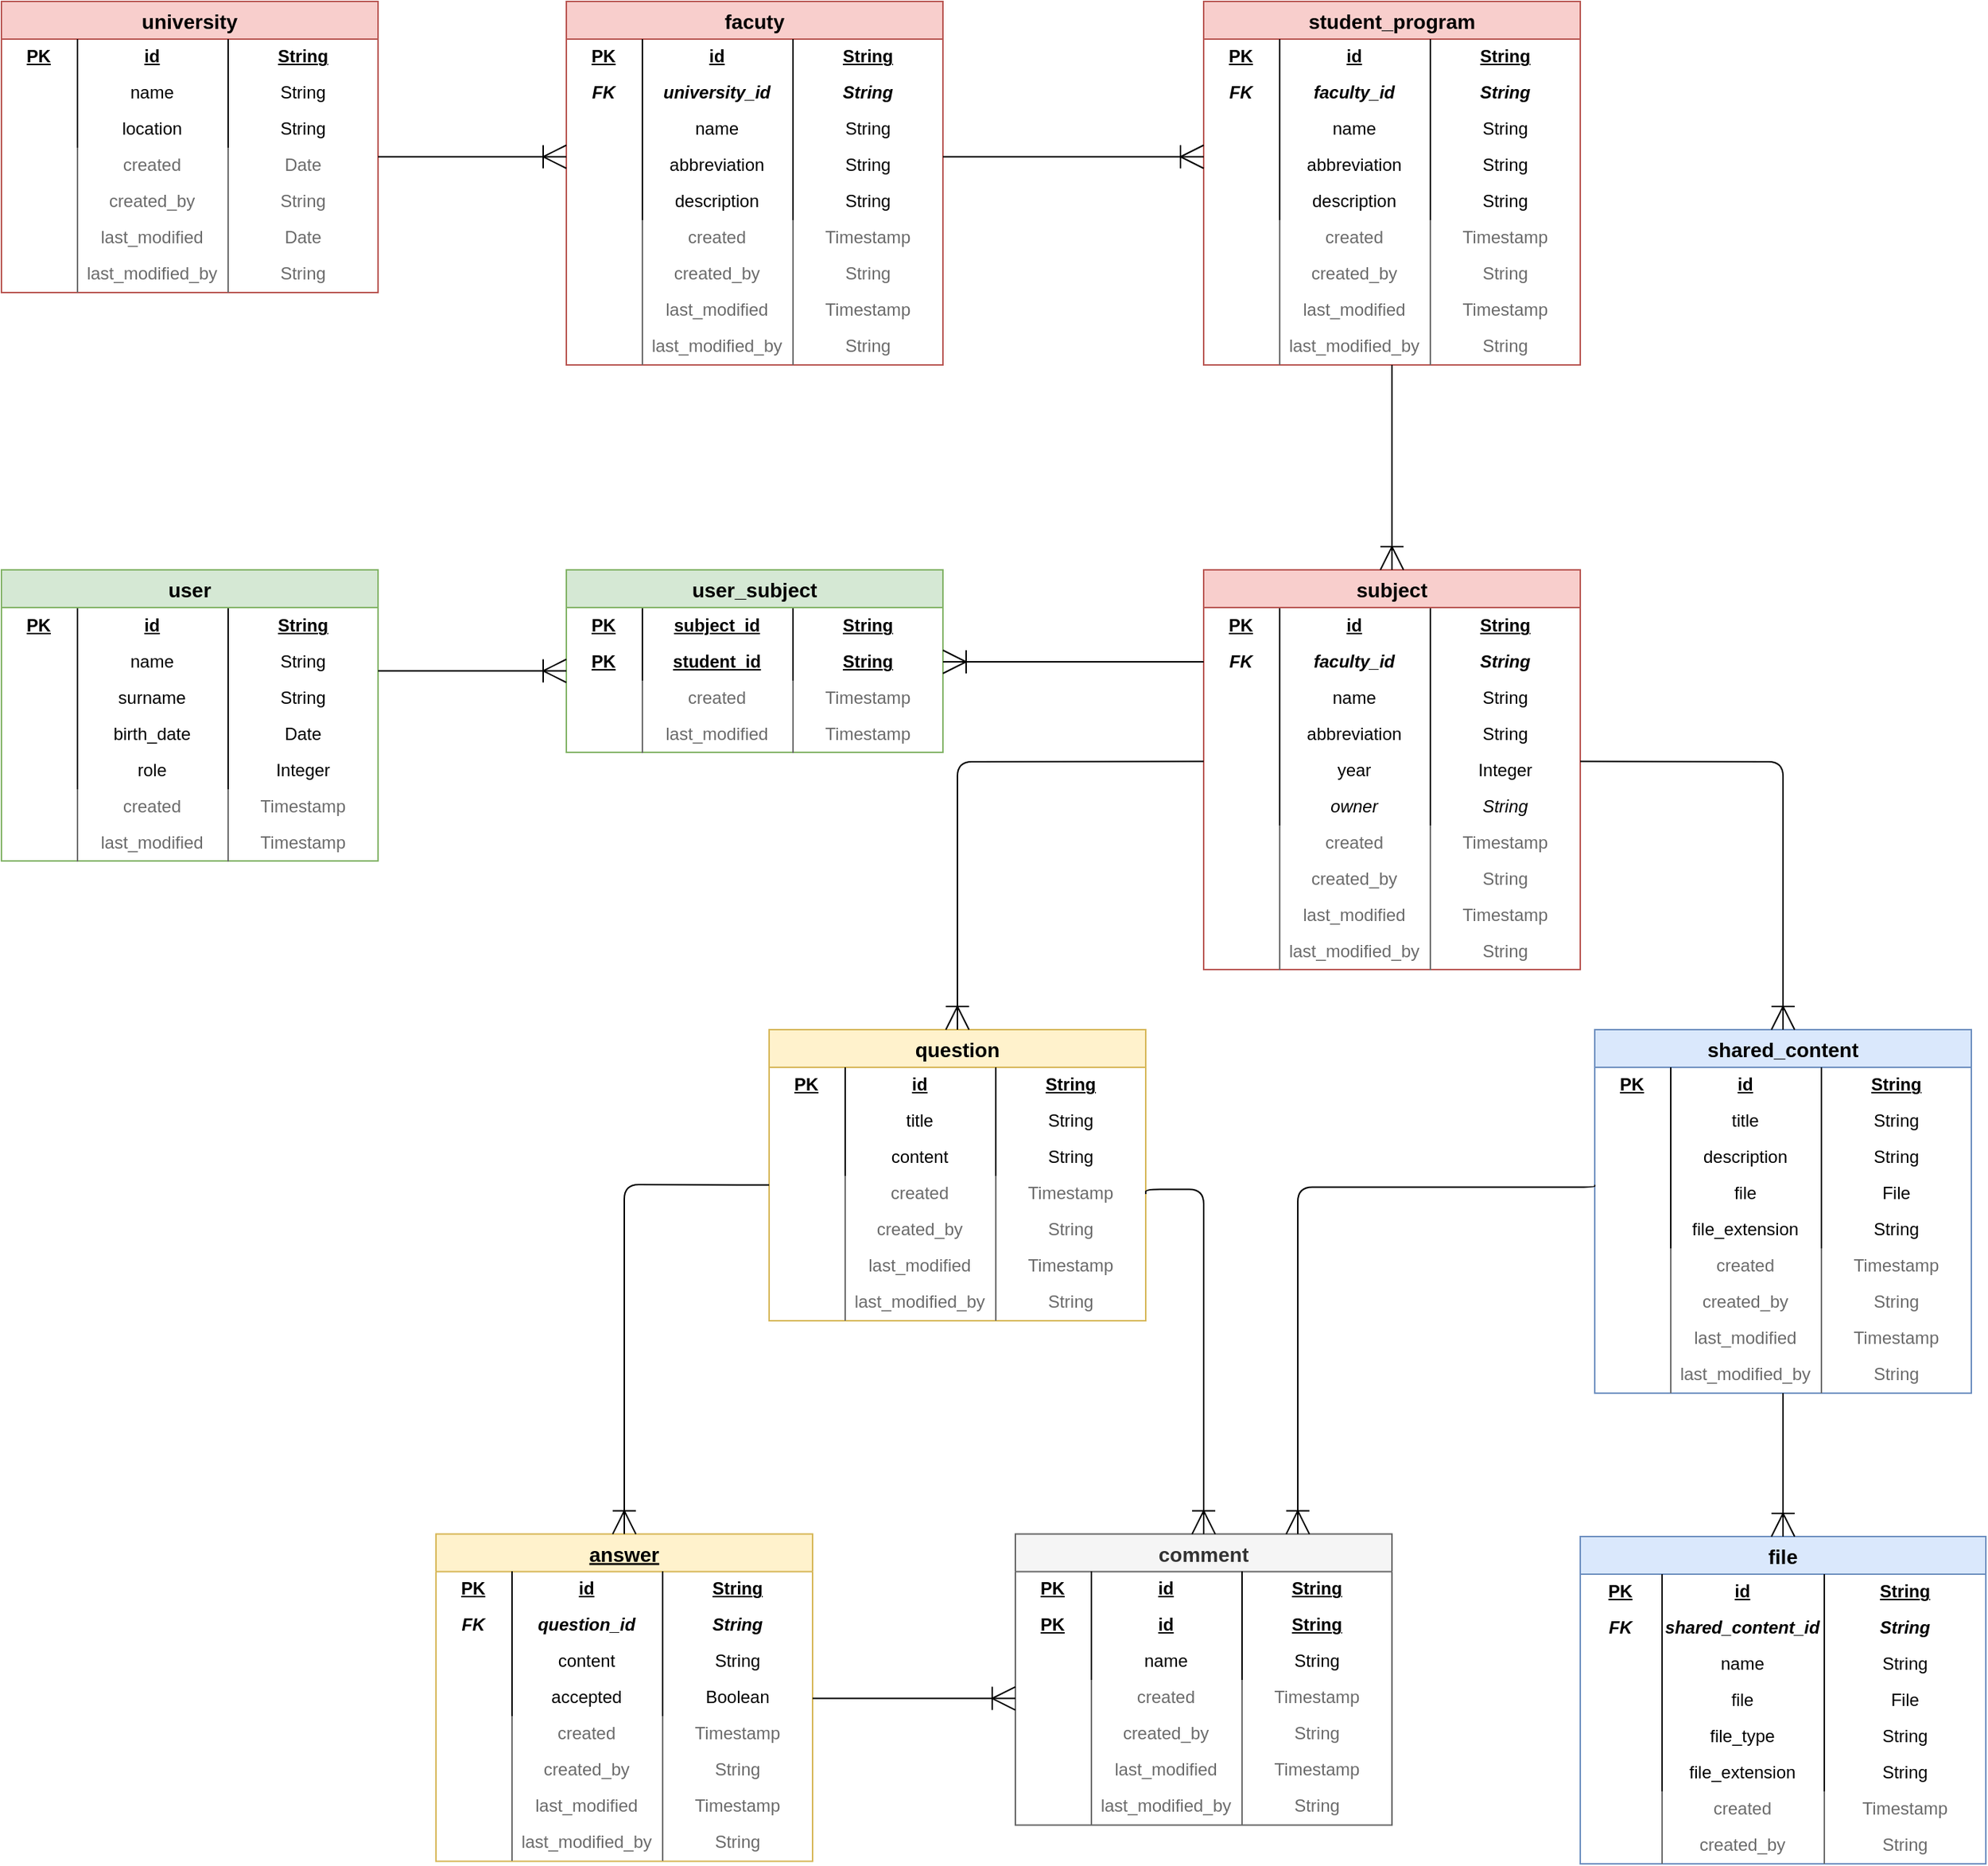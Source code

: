 <mxfile version="12.6.5" type="device"><diagram id="9NqygpQgP2hcuKEnArBm" name="Page-1"><mxGraphModel dx="2500" dy="967" grid="1" gridSize="10" guides="1" tooltips="1" connect="1" arrows="1" fold="1" page="1" pageScale="1" pageWidth="827" pageHeight="1169" math="0" shadow="0"><root><mxCell id="0"/><mxCell id="1" parent="0"/><mxCell id="S0evND0m9qGn4uNejX-K-3" value="comment" style="swimlane;fontStyle=1;childLayout=stackLayout;horizontal=1;startSize=26;fillColor=#f5f5f5;horizontalStack=0;resizeParent=1;resizeParentMax=0;resizeLast=0;collapsible=1;marginBottom=0;swimlaneFillColor=#ffffff;align=center;fontSize=14;rounded=0;shadow=0;glass=0;strokeWidth=1;strokeColor=#666666;fontColor=#333333;" vertex="1" parent="1"><mxGeometry x="50" y="1168.29" width="260" height="201" as="geometry"/></mxCell><mxCell id="S0evND0m9qGn4uNejX-K-4" value="&lt;table style=&quot;width: 100% ; height: 100% ; border-collapse: collapse&quot; width=&quot;100%&quot;&gt;&lt;tbody&gt;&lt;tr&gt;&lt;td width=&quot;20%&quot; align=&quot;center&quot;&gt;&lt;b&gt;PK&lt;br&gt;&lt;/b&gt;&lt;/td&gt;&lt;td style=&quot;border-left: 1px solid ; border-right: 1px solid&quot; width=&quot;40%&quot; align=&quot;center&quot;&gt;&lt;b&gt;id&lt;br&gt;&lt;/b&gt;&lt;/td&gt;&lt;td width=&quot;40%&quot; align=&quot;center&quot;&gt;&lt;b&gt;String&lt;br&gt;&lt;/b&gt;&lt;/td&gt;&lt;/tr&gt;&lt;/tbody&gt;&lt;/table&gt;" style="text;html=1;strokeColor=none;fillColor=none;overflow=fill;rounded=0;shadow=0;glass=0;align=left;fontStyle=4" vertex="1" parent="S0evND0m9qGn4uNejX-K-3"><mxGeometry y="26" width="260" height="25" as="geometry"/></mxCell><mxCell id="S0evND0m9qGn4uNejX-K-114" value="&lt;table style=&quot;width: 100% ; height: 100% ; border-collapse: collapse&quot; width=&quot;100%&quot;&gt;&lt;tbody&gt;&lt;tr&gt;&lt;td width=&quot;20%&quot; align=&quot;center&quot;&gt;&lt;b&gt;PK&lt;br&gt;&lt;/b&gt;&lt;/td&gt;&lt;td style=&quot;border-left: 1px solid ; border-right: 1px solid&quot; width=&quot;40%&quot; align=&quot;center&quot;&gt;&lt;b&gt;id&lt;br&gt;&lt;/b&gt;&lt;/td&gt;&lt;td width=&quot;40%&quot; align=&quot;center&quot;&gt;&lt;b&gt;String&lt;br&gt;&lt;/b&gt;&lt;/td&gt;&lt;/tr&gt;&lt;/tbody&gt;&lt;/table&gt;" style="text;html=1;strokeColor=none;fillColor=none;overflow=fill;rounded=0;shadow=0;glass=0;align=left;fontStyle=4" vertex="1" parent="S0evND0m9qGn4uNejX-K-3"><mxGeometry y="51" width="260" height="25" as="geometry"/></mxCell><mxCell id="S0evND0m9qGn4uNejX-K-5" value="&lt;table style=&quot;width: 100% ; height: 100% ; border-collapse: collapse&quot; width=&quot;100%&quot;&gt;&lt;tbody&gt;&lt;tr&gt;&lt;td width=&quot;20%&quot; align=&quot;center&quot;&gt;&lt;br&gt;&lt;/td&gt;&lt;td style=&quot;border-left: 1px solid ; border-right: 1px solid&quot; width=&quot;40%&quot; align=&quot;center&quot;&gt;name&lt;br&gt;&lt;/td&gt;&lt;td width=&quot;40%&quot; align=&quot;center&quot;&gt;String&lt;br&gt;&lt;/td&gt;&lt;/tr&gt;&lt;/tbody&gt;&lt;/table&gt;" style="text;html=1;strokeColor=none;fillColor=none;overflow=fill;rounded=0;shadow=0;glass=0;align=left;" vertex="1" parent="S0evND0m9qGn4uNejX-K-3"><mxGeometry y="76" width="260" height="25" as="geometry"/></mxCell><mxCell id="S0evND0m9qGn4uNejX-K-6" value="&lt;table style=&quot;width: 100% ; height: 100% ; border-collapse: collapse&quot; width=&quot;100%&quot;&gt;&lt;tbody&gt;&lt;tr&gt;&lt;td width=&quot;20%&quot; align=&quot;center&quot;&gt;&lt;br&gt;&lt;/td&gt;&lt;td style=&quot;border-left: 1px solid ; border-right: 1px solid&quot; width=&quot;40%&quot; align=&quot;center&quot;&gt;created&lt;br&gt;&lt;/td&gt;&lt;td width=&quot;40%&quot; align=&quot;center&quot;&gt;Timestamp&lt;br&gt;&lt;/td&gt;&lt;/tr&gt;&lt;/tbody&gt;&lt;/table&gt;" style="text;html=1;overflow=fill;rounded=0;shadow=0;glass=0;align=left;fontColor=#6B6B6B;" vertex="1" parent="S0evND0m9qGn4uNejX-K-3"><mxGeometry y="101" width="260" height="25" as="geometry"/></mxCell><mxCell id="S0evND0m9qGn4uNejX-K-7" value="&lt;table style=&quot;width: 100% ; height: 100% ; border-collapse: collapse&quot; width=&quot;100%&quot;&gt;&lt;tbody&gt;&lt;tr&gt;&lt;td width=&quot;20%&quot; align=&quot;center&quot;&gt;&lt;br&gt;&lt;/td&gt;&lt;td style=&quot;border-left: 1px solid ; border-right: 1px solid&quot; width=&quot;40%&quot; align=&quot;center&quot;&gt;created_by&lt;br&gt;&lt;/td&gt;&lt;td width=&quot;40%&quot; align=&quot;center&quot;&gt;String&lt;br&gt;&lt;/td&gt;&lt;/tr&gt;&lt;/tbody&gt;&lt;/table&gt;" style="text;html=1;overflow=fill;rounded=0;shadow=0;glass=0;align=left;fontColor=#6B6B6B;" vertex="1" parent="S0evND0m9qGn4uNejX-K-3"><mxGeometry y="126" width="260" height="25" as="geometry"/></mxCell><mxCell id="S0evND0m9qGn4uNejX-K-8" value="&lt;table style=&quot;width: 100% ; height: 100% ; border-collapse: collapse&quot; width=&quot;100%&quot;&gt;&lt;tbody&gt;&lt;tr&gt;&lt;td width=&quot;20%&quot; align=&quot;center&quot;&gt;&lt;br&gt;&lt;/td&gt;&lt;td style=&quot;border-left: 1px solid ; border-right: 1px solid&quot; width=&quot;40%&quot; align=&quot;center&quot;&gt;last_modified&lt;br&gt;&lt;/td&gt;&lt;td width=&quot;40%&quot; align=&quot;center&quot;&gt;Timestamp&lt;br&gt;&lt;/td&gt;&lt;/tr&gt;&lt;/tbody&gt;&lt;/table&gt;" style="text;html=1;overflow=fill;rounded=0;shadow=0;glass=0;align=left;fontColor=#6B6B6B;" vertex="1" parent="S0evND0m9qGn4uNejX-K-3"><mxGeometry y="151" width="260" height="25" as="geometry"/></mxCell><mxCell id="S0evND0m9qGn4uNejX-K-9" value="&lt;table style=&quot;width: 100% ; height: 100% ; border-collapse: collapse&quot; width=&quot;100%&quot;&gt;&lt;tbody&gt;&lt;tr&gt;&lt;td width=&quot;20%&quot; align=&quot;center&quot;&gt;&lt;br&gt;&lt;/td&gt;&lt;td style=&quot;border-left: 1px solid ; border-right: 1px solid&quot; width=&quot;40%&quot; align=&quot;center&quot;&gt;last_modified_by&lt;/td&gt;&lt;td width=&quot;40%&quot; align=&quot;center&quot;&gt;String&lt;br&gt;&lt;/td&gt;&lt;/tr&gt;&lt;/tbody&gt;&lt;/table&gt;" style="text;html=1;overflow=fill;rounded=0;shadow=0;glass=0;align=left;fontColor=#6B6B6B;" vertex="1" parent="S0evND0m9qGn4uNejX-K-3"><mxGeometry y="176" width="260" height="25" as="geometry"/></mxCell><mxCell id="S0evND0m9qGn4uNejX-K-10" value="student_program" style="swimlane;fontStyle=1;childLayout=stackLayout;horizontal=1;startSize=26;fillColor=#f8cecc;horizontalStack=0;resizeParent=1;resizeParentMax=0;resizeLast=0;collapsible=1;marginBottom=0;swimlaneFillColor=#ffffff;align=center;fontSize=14;rounded=0;shadow=0;glass=0;strokeWidth=1;strokeColor=#b85450;" vertex="1" parent="1"><mxGeometry x="180" y="110" width="260" height="251" as="geometry"/></mxCell><mxCell id="S0evND0m9qGn4uNejX-K-11" value="&lt;table style=&quot;width: 100% ; height: 100% ; border-collapse: collapse&quot; width=&quot;100%&quot;&gt;&lt;tbody&gt;&lt;tr&gt;&lt;td width=&quot;20%&quot; align=&quot;center&quot;&gt;&lt;b&gt;&lt;u&gt;PK&lt;/u&gt;&lt;br&gt;&lt;/b&gt;&lt;/td&gt;&lt;td style=&quot;border-left: 1px solid ; border-right: 1px solid&quot; width=&quot;40%&quot; align=&quot;center&quot;&gt;&lt;b&gt;&lt;u&gt;id&lt;/u&gt;&lt;br&gt;&lt;/b&gt;&lt;/td&gt;&lt;td width=&quot;40%&quot; align=&quot;center&quot;&gt;&lt;b&gt;&lt;u&gt;String&lt;/u&gt;&lt;br&gt;&lt;/b&gt;&lt;/td&gt;&lt;/tr&gt;&lt;/tbody&gt;&lt;/table&gt;" style="text;html=1;strokeColor=none;fillColor=none;overflow=fill;rounded=0;shadow=0;glass=0;align=left;" vertex="1" parent="S0evND0m9qGn4uNejX-K-10"><mxGeometry y="26" width="260" height="25" as="geometry"/></mxCell><mxCell id="S0evND0m9qGn4uNejX-K-14" value="&lt;table style=&quot;width: 100% ; height: 100% ; border-collapse: collapse&quot; width=&quot;100%&quot;&gt;&lt;tbody&gt;&lt;tr&gt;&lt;td width=&quot;20%&quot; align=&quot;center&quot;&gt;FK&lt;/td&gt;&lt;td style=&quot;border-left: 1px solid ; border-right: 1px solid&quot; width=&quot;40%&quot; align=&quot;center&quot;&gt;&lt;span&gt;faculty_id&lt;/span&gt;&lt;br&gt;&lt;/td&gt;&lt;td width=&quot;40%&quot; align=&quot;center&quot;&gt;&lt;span&gt;String&lt;/span&gt;&lt;br&gt;&lt;/td&gt;&lt;/tr&gt;&lt;/tbody&gt;&lt;/table&gt;" style="text;html=1;strokeColor=none;fillColor=none;overflow=fill;rounded=0;shadow=0;glass=0;align=left;fontStyle=3" vertex="1" parent="S0evND0m9qGn4uNejX-K-10"><mxGeometry y="51" width="260" height="25" as="geometry"/></mxCell><mxCell id="S0evND0m9qGn4uNejX-K-12" value="&lt;table style=&quot;width: 100% ; height: 100% ; border-collapse: collapse&quot; width=&quot;100%&quot;&gt;&lt;tbody&gt;&lt;tr&gt;&lt;td width=&quot;20%&quot; align=&quot;center&quot;&gt;&lt;br&gt;&lt;/td&gt;&lt;td style=&quot;border-left: 1px solid ; border-right: 1px solid&quot; width=&quot;40%&quot; align=&quot;center&quot;&gt;&lt;span&gt;name&lt;/span&gt;&lt;/td&gt;&lt;td width=&quot;40%&quot; align=&quot;center&quot;&gt;&lt;span&gt;String&lt;/span&gt;&lt;br&gt;&lt;/td&gt;&lt;/tr&gt;&lt;/tbody&gt;&lt;/table&gt;" style="text;html=1;strokeColor=none;fillColor=none;overflow=fill;rounded=0;shadow=0;glass=0;align=left;fontStyle=0" vertex="1" parent="S0evND0m9qGn4uNejX-K-10"><mxGeometry y="76" width="260" height="25" as="geometry"/></mxCell><mxCell id="S0evND0m9qGn4uNejX-K-13" value="&lt;table style=&quot;width: 100% ; height: 100% ; border-collapse: collapse&quot; width=&quot;100%&quot;&gt;&lt;tbody&gt;&lt;tr&gt;&lt;td width=&quot;20%&quot; align=&quot;center&quot;&gt;&lt;/td&gt;&lt;td style=&quot;border-left: 1px solid ; border-right: 1px solid&quot; width=&quot;40%&quot; align=&quot;center&quot;&gt;&lt;span&gt;abbreviation&lt;/span&gt;&lt;br&gt;&lt;/td&gt;&lt;td width=&quot;40%&quot; align=&quot;center&quot;&gt;&lt;span&gt;String&lt;/span&gt;&lt;br&gt;&lt;/td&gt;&lt;/tr&gt;&lt;/tbody&gt;&lt;/table&gt;" style="text;html=1;strokeColor=none;fillColor=none;overflow=fill;rounded=0;shadow=0;glass=0;align=left;fontStyle=0" vertex="1" parent="S0evND0m9qGn4uNejX-K-10"><mxGeometry y="101" width="260" height="25" as="geometry"/></mxCell><mxCell id="S0evND0m9qGn4uNejX-K-81" value="&lt;table style=&quot;width: 100% ; height: 100% ; border-collapse: collapse&quot; width=&quot;100%&quot;&gt;&lt;tbody&gt;&lt;tr&gt;&lt;td width=&quot;20%&quot; align=&quot;center&quot;&gt;&lt;/td&gt;&lt;td style=&quot;border-left: 1px solid ; border-right: 1px solid&quot; width=&quot;40%&quot; align=&quot;center&quot;&gt;description&lt;/td&gt;&lt;td width=&quot;40%&quot; align=&quot;center&quot;&gt;&lt;span&gt;String&lt;/span&gt;&lt;br&gt;&lt;/td&gt;&lt;/tr&gt;&lt;/tbody&gt;&lt;/table&gt;" style="text;html=1;strokeColor=none;fillColor=none;overflow=fill;rounded=0;shadow=0;glass=0;align=left;fontStyle=0" vertex="1" parent="S0evND0m9qGn4uNejX-K-10"><mxGeometry y="126" width="260" height="25" as="geometry"/></mxCell><mxCell id="S0evND0m9qGn4uNejX-K-16" value="&lt;table style=&quot;width: 100% ; height: 100% ; border-collapse: collapse&quot; width=&quot;100%&quot;&gt;&lt;tbody&gt;&lt;tr&gt;&lt;td width=&quot;20%&quot; align=&quot;center&quot;&gt;&lt;br&gt;&lt;/td&gt;&lt;td style=&quot;border-left: 1px solid ; border-right: 1px solid&quot; width=&quot;40%&quot; align=&quot;center&quot;&gt;created&lt;br&gt;&lt;/td&gt;&lt;td width=&quot;40%&quot; align=&quot;center&quot;&gt;Timestamp&lt;br&gt;&lt;/td&gt;&lt;/tr&gt;&lt;/tbody&gt;&lt;/table&gt;" style="text;html=1;overflow=fill;rounded=0;shadow=0;glass=0;align=left;fontColor=#6B6B6B;" vertex="1" parent="S0evND0m9qGn4uNejX-K-10"><mxGeometry y="151" width="260" height="25" as="geometry"/></mxCell><mxCell id="S0evND0m9qGn4uNejX-K-17" value="&lt;table style=&quot;width: 100% ; height: 100% ; border-collapse: collapse&quot; width=&quot;100%&quot;&gt;&lt;tbody&gt;&lt;tr&gt;&lt;td width=&quot;20%&quot; align=&quot;center&quot;&gt;&lt;br&gt;&lt;/td&gt;&lt;td style=&quot;border-left: 1px solid ; border-right: 1px solid&quot; width=&quot;40%&quot; align=&quot;center&quot;&gt;created_by&lt;br&gt;&lt;/td&gt;&lt;td width=&quot;40%&quot; align=&quot;center&quot;&gt;String&lt;br&gt;&lt;/td&gt;&lt;/tr&gt;&lt;/tbody&gt;&lt;/table&gt;" style="text;html=1;overflow=fill;rounded=0;shadow=0;glass=0;align=left;fontColor=#6B6B6B;" vertex="1" parent="S0evND0m9qGn4uNejX-K-10"><mxGeometry y="176" width="260" height="25" as="geometry"/></mxCell><mxCell id="S0evND0m9qGn4uNejX-K-18" value="&lt;table style=&quot;width: 100% ; height: 100% ; border-collapse: collapse&quot; width=&quot;100%&quot;&gt;&lt;tbody&gt;&lt;tr&gt;&lt;td width=&quot;20%&quot; align=&quot;center&quot;&gt;&lt;br&gt;&lt;/td&gt;&lt;td style=&quot;border-left: 1px solid ; border-right: 1px solid&quot; width=&quot;40%&quot; align=&quot;center&quot;&gt;last_modified&lt;br&gt;&lt;/td&gt;&lt;td width=&quot;40%&quot; align=&quot;center&quot;&gt;Timestamp&lt;br&gt;&lt;/td&gt;&lt;/tr&gt;&lt;/tbody&gt;&lt;/table&gt;" style="text;html=1;overflow=fill;rounded=0;shadow=0;glass=0;align=left;fontColor=#6B6B6B;" vertex="1" parent="S0evND0m9qGn4uNejX-K-10"><mxGeometry y="201" width="260" height="25" as="geometry"/></mxCell><mxCell id="S0evND0m9qGn4uNejX-K-19" value="&lt;table style=&quot;width: 100% ; height: 100% ; border-collapse: collapse&quot; width=&quot;100%&quot;&gt;&lt;tbody&gt;&lt;tr&gt;&lt;td width=&quot;20%&quot; align=&quot;center&quot;&gt;&lt;br&gt;&lt;/td&gt;&lt;td style=&quot;border-left: 1px solid ; border-right: 1px solid&quot; width=&quot;40%&quot; align=&quot;center&quot;&gt;last_modified_by&lt;/td&gt;&lt;td width=&quot;40%&quot; align=&quot;center&quot;&gt;String&lt;br&gt;&lt;/td&gt;&lt;/tr&gt;&lt;/tbody&gt;&lt;/table&gt;" style="text;html=1;overflow=fill;rounded=0;shadow=0;glass=0;align=left;fontColor=#6B6B6B;" vertex="1" parent="S0evND0m9qGn4uNejX-K-10"><mxGeometry y="226" width="260" height="25" as="geometry"/></mxCell><mxCell id="S0evND0m9qGn4uNejX-K-20" value="subject" style="swimlane;fontStyle=1;childLayout=stackLayout;horizontal=1;startSize=26;fillColor=#f8cecc;horizontalStack=0;resizeParent=1;resizeParentMax=0;resizeLast=0;collapsible=1;marginBottom=0;swimlaneFillColor=#ffffff;align=center;fontSize=14;rounded=0;shadow=0;glass=0;strokeWidth=1;strokeColor=#b85450;" vertex="1" parent="1"><mxGeometry x="180" y="502.5" width="260" height="276" as="geometry"/></mxCell><mxCell id="S0evND0m9qGn4uNejX-K-21" value="&lt;table style=&quot;width: 100% ; height: 100% ; border-collapse: collapse&quot; width=&quot;100%&quot;&gt;&lt;tbody&gt;&lt;tr&gt;&lt;td width=&quot;20%&quot; align=&quot;center&quot;&gt;&lt;b&gt;PK&lt;br&gt;&lt;/b&gt;&lt;/td&gt;&lt;td style=&quot;border-left: 1px solid ; border-right: 1px solid&quot; width=&quot;40%&quot; align=&quot;center&quot;&gt;&lt;b&gt;id&lt;br&gt;&lt;/b&gt;&lt;/td&gt;&lt;td width=&quot;40%&quot; align=&quot;center&quot;&gt;&lt;b&gt;String&lt;br&gt;&lt;/b&gt;&lt;/td&gt;&lt;/tr&gt;&lt;/tbody&gt;&lt;/table&gt;" style="text;html=1;strokeColor=none;fillColor=none;overflow=fill;rounded=0;shadow=0;glass=0;align=left;fontStyle=4" vertex="1" parent="S0evND0m9qGn4uNejX-K-20"><mxGeometry y="26" width="260" height="25" as="geometry"/></mxCell><mxCell id="S0evND0m9qGn4uNejX-K-82" value="&lt;table style=&quot;width: 100% ; height: 100% ; border-collapse: collapse&quot; width=&quot;100%&quot;&gt;&lt;tbody&gt;&lt;tr&gt;&lt;td width=&quot;20%&quot; align=&quot;center&quot;&gt;FK&lt;/td&gt;&lt;td style=&quot;border-left: 1px solid ; border-right: 1px solid&quot; width=&quot;40%&quot; align=&quot;center&quot;&gt;&lt;span&gt;faculty_id&lt;/span&gt;&lt;br&gt;&lt;/td&gt;&lt;td width=&quot;40%&quot; align=&quot;center&quot;&gt;&lt;span&gt;String&lt;/span&gt;&lt;br&gt;&lt;/td&gt;&lt;/tr&gt;&lt;/tbody&gt;&lt;/table&gt;" style="text;html=1;strokeColor=none;fillColor=none;overflow=fill;rounded=0;shadow=0;glass=0;align=left;fontStyle=3" vertex="1" parent="S0evND0m9qGn4uNejX-K-20"><mxGeometry y="51" width="260" height="25" as="geometry"/></mxCell><mxCell id="S0evND0m9qGn4uNejX-K-22" value="&lt;table style=&quot;width: 100% ; height: 100% ; border-collapse: collapse&quot; width=&quot;100%&quot;&gt;&lt;tbody&gt;&lt;tr&gt;&lt;td width=&quot;20%&quot; align=&quot;center&quot;&gt;&lt;br&gt;&lt;/td&gt;&lt;td style=&quot;border-left: 1px solid ; border-right: 1px solid&quot; width=&quot;40%&quot; align=&quot;center&quot;&gt;name&lt;br&gt;&lt;/td&gt;&lt;td width=&quot;40%&quot; align=&quot;center&quot;&gt;String&lt;br&gt;&lt;/td&gt;&lt;/tr&gt;&lt;/tbody&gt;&lt;/table&gt;" style="text;html=1;strokeColor=none;fillColor=none;overflow=fill;rounded=0;shadow=0;glass=0;align=left;" vertex="1" parent="S0evND0m9qGn4uNejX-K-20"><mxGeometry y="76" width="260" height="25" as="geometry"/></mxCell><mxCell id="S0evND0m9qGn4uNejX-K-84" value="&lt;table style=&quot;width: 100% ; height: 100% ; border-collapse: collapse&quot; width=&quot;100%&quot;&gt;&lt;tbody&gt;&lt;tr&gt;&lt;td width=&quot;20%&quot; align=&quot;center&quot;&gt;&lt;/td&gt;&lt;td style=&quot;border-left: 1px solid ; border-right: 1px solid&quot; width=&quot;40%&quot; align=&quot;center&quot;&gt;&lt;span&gt;abbreviation&lt;/span&gt;&lt;br&gt;&lt;/td&gt;&lt;td width=&quot;40%&quot; align=&quot;center&quot;&gt;&lt;span&gt;String&lt;/span&gt;&lt;br&gt;&lt;/td&gt;&lt;/tr&gt;&lt;/tbody&gt;&lt;/table&gt;" style="text;html=1;strokeColor=none;fillColor=none;overflow=fill;rounded=0;shadow=0;glass=0;align=left;fontStyle=0" vertex="1" parent="S0evND0m9qGn4uNejX-K-20"><mxGeometry y="101" width="260" height="25" as="geometry"/></mxCell><mxCell id="S0evND0m9qGn4uNejX-K-23" value="&lt;table style=&quot;width: 100% ; height: 100% ; border-collapse: collapse&quot; width=&quot;100%&quot;&gt;&lt;tbody&gt;&lt;tr&gt;&lt;td width=&quot;20%&quot; align=&quot;center&quot;&gt;&lt;br&gt;&lt;/td&gt;&lt;td style=&quot;border-left: 1px solid ; border-right: 1px solid&quot; width=&quot;40%&quot; align=&quot;center&quot;&gt;year&lt;/td&gt;&lt;td width=&quot;40%&quot; align=&quot;center&quot;&gt;Integer&lt;br&gt;&lt;/td&gt;&lt;/tr&gt;&lt;/tbody&gt;&lt;/table&gt;" style="text;html=1;strokeColor=none;fillColor=none;overflow=fill;rounded=0;shadow=0;glass=0;align=left;" vertex="1" parent="S0evND0m9qGn4uNejX-K-20"><mxGeometry y="126" width="260" height="25" as="geometry"/></mxCell><mxCell id="S0evND0m9qGn4uNejX-K-85" value="&lt;table style=&quot;width: 100% ; height: 100% ; border-collapse: collapse&quot; width=&quot;100%&quot;&gt;&lt;tbody&gt;&lt;tr&gt;&lt;td width=&quot;20%&quot; align=&quot;center&quot;&gt;&lt;br&gt;&lt;/td&gt;&lt;td style=&quot;border-left: 1px solid ; border-right: 1px solid&quot; width=&quot;40%&quot; align=&quot;center&quot;&gt;&lt;span&gt;owner&lt;/span&gt;&lt;br&gt;&lt;/td&gt;&lt;td width=&quot;40%&quot; align=&quot;center&quot;&gt;&lt;span&gt;String&lt;/span&gt;&lt;br&gt;&lt;/td&gt;&lt;/tr&gt;&lt;/tbody&gt;&lt;/table&gt;" style="text;html=1;strokeColor=none;fillColor=none;overflow=fill;rounded=0;shadow=0;glass=0;align=left;fontStyle=2" vertex="1" parent="S0evND0m9qGn4uNejX-K-20"><mxGeometry y="151" width="260" height="25" as="geometry"/></mxCell><mxCell id="S0evND0m9qGn4uNejX-K-28" value="&lt;table style=&quot;width: 100% ; height: 100% ; border-collapse: collapse&quot; width=&quot;100%&quot;&gt;&lt;tbody&gt;&lt;tr&gt;&lt;td width=&quot;20%&quot; align=&quot;center&quot;&gt;&lt;br&gt;&lt;/td&gt;&lt;td style=&quot;border-left: 1px solid ; border-right: 1px solid&quot; width=&quot;40%&quot; align=&quot;center&quot;&gt;created&lt;br&gt;&lt;/td&gt;&lt;td width=&quot;40%&quot; align=&quot;center&quot;&gt;Timestamp&lt;br&gt;&lt;/td&gt;&lt;/tr&gt;&lt;/tbody&gt;&lt;/table&gt;" style="text;html=1;strokeColor=none;fillColor=none;overflow=fill;rounded=0;shadow=0;glass=0;align=left;fontColor=#6B6B6B;" vertex="1" parent="S0evND0m9qGn4uNejX-K-20"><mxGeometry y="176" width="260" height="25" as="geometry"/></mxCell><mxCell id="S0evND0m9qGn4uNejX-K-29" value="&lt;table style=&quot;width: 100% ; height: 100% ; border-collapse: collapse&quot; width=&quot;100%&quot;&gt;&lt;tbody&gt;&lt;tr&gt;&lt;td width=&quot;20%&quot; align=&quot;center&quot;&gt;&lt;br&gt;&lt;/td&gt;&lt;td style=&quot;border-left: 1px solid ; border-right: 1px solid&quot; width=&quot;40%&quot; align=&quot;center&quot;&gt;created_by&lt;br&gt;&lt;/td&gt;&lt;td width=&quot;40%&quot; align=&quot;center&quot;&gt;String&lt;br&gt;&lt;/td&gt;&lt;/tr&gt;&lt;/tbody&gt;&lt;/table&gt;" style="text;html=1;strokeColor=none;fillColor=none;overflow=fill;rounded=0;shadow=0;glass=0;align=left;fontColor=#6B6B6B;" vertex="1" parent="S0evND0m9qGn4uNejX-K-20"><mxGeometry y="201" width="260" height="25" as="geometry"/></mxCell><mxCell id="S0evND0m9qGn4uNejX-K-30" value="&lt;table style=&quot;width: 100% ; height: 100% ; border-collapse: collapse&quot; width=&quot;100%&quot;&gt;&lt;tbody&gt;&lt;tr&gt;&lt;td width=&quot;20%&quot; align=&quot;center&quot;&gt;&lt;br&gt;&lt;/td&gt;&lt;td style=&quot;border-left: 1px solid ; border-right: 1px solid&quot; width=&quot;40%&quot; align=&quot;center&quot;&gt;last_modified&lt;br&gt;&lt;/td&gt;&lt;td width=&quot;40%&quot; align=&quot;center&quot;&gt;Timestamp&lt;br&gt;&lt;/td&gt;&lt;/tr&gt;&lt;/tbody&gt;&lt;/table&gt;" style="text;html=1;strokeColor=none;fillColor=none;overflow=fill;rounded=0;shadow=0;glass=0;align=left;fontColor=#6B6B6B;" vertex="1" parent="S0evND0m9qGn4uNejX-K-20"><mxGeometry y="226" width="260" height="25" as="geometry"/></mxCell><mxCell id="S0evND0m9qGn4uNejX-K-31" value="&lt;table style=&quot;width: 100% ; height: 100% ; border-collapse: collapse&quot; width=&quot;100%&quot;&gt;&lt;tbody&gt;&lt;tr&gt;&lt;td width=&quot;20%&quot; align=&quot;center&quot;&gt;&lt;br&gt;&lt;/td&gt;&lt;td style=&quot;border-left: 1px solid ; border-right: 1px solid&quot; width=&quot;40%&quot; align=&quot;center&quot;&gt;last_modified_by&lt;/td&gt;&lt;td width=&quot;40%&quot; align=&quot;center&quot;&gt;String&lt;br&gt;&lt;/td&gt;&lt;/tr&gt;&lt;/tbody&gt;&lt;/table&gt;" style="text;html=1;strokeColor=none;fillColor=none;overflow=fill;rounded=0;shadow=0;glass=0;align=left;fontColor=#6B6B6B;" vertex="1" parent="S0evND0m9qGn4uNejX-K-20"><mxGeometry y="251" width="260" height="25" as="geometry"/></mxCell><mxCell id="S0evND0m9qGn4uNejX-K-32" value="file" style="swimlane;fontStyle=1;childLayout=stackLayout;horizontal=1;startSize=26;fillColor=#dae8fc;horizontalStack=0;resizeParent=1;resizeParentMax=0;resizeLast=0;collapsible=1;marginBottom=0;swimlaneFillColor=#ffffff;align=center;fontSize=14;rounded=0;shadow=0;glass=0;strokeWidth=1;strokeColor=#6c8ebf;" vertex="1" parent="1"><mxGeometry x="440" y="1170" width="280" height="226" as="geometry"/></mxCell><mxCell id="S0evND0m9qGn4uNejX-K-33" value="&lt;table style=&quot;width: 100% ; height: 100% ; border-collapse: collapse&quot; width=&quot;100%&quot;&gt;&lt;tbody&gt;&lt;tr&gt;&lt;td width=&quot;20%&quot; align=&quot;center&quot;&gt;&lt;b&gt;PK&lt;br&gt;&lt;/b&gt;&lt;/td&gt;&lt;td style=&quot;border-left: 1px solid ; border-right: 1px solid&quot; width=&quot;40%&quot; align=&quot;center&quot;&gt;&lt;b&gt;id&lt;br&gt;&lt;/b&gt;&lt;/td&gt;&lt;td width=&quot;40%&quot; align=&quot;center&quot;&gt;&lt;b&gt;String&lt;br&gt;&lt;/b&gt;&lt;/td&gt;&lt;/tr&gt;&lt;/tbody&gt;&lt;/table&gt;" style="text;html=1;strokeColor=none;fillColor=none;overflow=fill;rounded=0;shadow=0;glass=0;align=left;fontStyle=4" vertex="1" parent="S0evND0m9qGn4uNejX-K-32"><mxGeometry y="26" width="280" height="25" as="geometry"/></mxCell><mxCell id="S0evND0m9qGn4uNejX-K-86" value="&lt;table style=&quot;width: 100% ; height: 100% ; border-collapse: collapse&quot; width=&quot;100%&quot;&gt;&lt;tbody&gt;&lt;tr&gt;&lt;td width=&quot;20%&quot; align=&quot;center&quot;&gt;&lt;b&gt;FK&lt;br&gt;&lt;/b&gt;&lt;/td&gt;&lt;td style=&quot;border-left: 1px solid ; border-right: 1px solid&quot; width=&quot;40%&quot; align=&quot;center&quot;&gt;&lt;b&gt;shared_content_id&lt;br&gt;&lt;/b&gt;&lt;/td&gt;&lt;td width=&quot;40%&quot; align=&quot;center&quot;&gt;&lt;b&gt;String&lt;br&gt;&lt;/b&gt;&lt;/td&gt;&lt;/tr&gt;&lt;/tbody&gt;&lt;/table&gt;" style="text;html=1;strokeColor=none;fillColor=none;overflow=fill;rounded=0;shadow=0;glass=0;align=left;fontStyle=2" vertex="1" parent="S0evND0m9qGn4uNejX-K-32"><mxGeometry y="51" width="280" height="25" as="geometry"/></mxCell><mxCell id="S0evND0m9qGn4uNejX-K-34" value="&lt;table style=&quot;width: 100% ; height: 100% ; border-collapse: collapse&quot; width=&quot;100%&quot;&gt;&lt;tbody&gt;&lt;tr&gt;&lt;td width=&quot;20%&quot; align=&quot;center&quot;&gt;&lt;br&gt;&lt;/td&gt;&lt;td style=&quot;border-left: 1px solid ; border-right: 1px solid&quot; width=&quot;40%&quot; align=&quot;center&quot;&gt;name&lt;/td&gt;&lt;td width=&quot;40%&quot; align=&quot;center&quot;&gt;String&lt;br&gt;&lt;/td&gt;&lt;/tr&gt;&lt;/tbody&gt;&lt;/table&gt;" style="text;html=1;strokeColor=none;fillColor=none;overflow=fill;rounded=0;shadow=0;glass=0;align=left;" vertex="1" parent="S0evND0m9qGn4uNejX-K-32"><mxGeometry y="76" width="280" height="25" as="geometry"/></mxCell><mxCell id="S0evND0m9qGn4uNejX-K-108" value="&lt;table style=&quot;width: 100% ; height: 100% ; border-collapse: collapse&quot; width=&quot;100%&quot;&gt;&lt;tbody&gt;&lt;tr&gt;&lt;td width=&quot;20%&quot; align=&quot;center&quot;&gt;&lt;br&gt;&lt;/td&gt;&lt;td style=&quot;border-left: 1px solid ; border-right: 1px solid&quot; width=&quot;40%&quot; align=&quot;center&quot;&gt;file&lt;/td&gt;&lt;td width=&quot;40%&quot; align=&quot;center&quot;&gt;File&lt;br&gt;&lt;/td&gt;&lt;/tr&gt;&lt;/tbody&gt;&lt;/table&gt;" style="text;html=1;strokeColor=none;fillColor=none;overflow=fill;rounded=0;shadow=0;glass=0;align=left;" vertex="1" parent="S0evND0m9qGn4uNejX-K-32"><mxGeometry y="101" width="280" height="25" as="geometry"/></mxCell><mxCell id="S0evND0m9qGn4uNejX-K-109" value="&lt;table style=&quot;width: 100% ; height: 100% ; border-collapse: collapse&quot; width=&quot;100%&quot;&gt;&lt;tbody&gt;&lt;tr&gt;&lt;td width=&quot;20%&quot; align=&quot;center&quot;&gt;&lt;br&gt;&lt;/td&gt;&lt;td style=&quot;border-left: 1px solid ; border-right: 1px solid&quot; width=&quot;40%&quot; align=&quot;center&quot;&gt;file_type&lt;/td&gt;&lt;td width=&quot;40%&quot; align=&quot;center&quot;&gt;String&lt;br&gt;&lt;/td&gt;&lt;/tr&gt;&lt;/tbody&gt;&lt;/table&gt;" style="text;html=1;strokeColor=none;fillColor=none;overflow=fill;rounded=0;shadow=0;glass=0;align=left;" vertex="1" parent="S0evND0m9qGn4uNejX-K-32"><mxGeometry y="126" width="280" height="25" as="geometry"/></mxCell><mxCell id="S0evND0m9qGn4uNejX-K-35" value="&lt;table style=&quot;width: 100% ; height: 100% ; border-collapse: collapse&quot; width=&quot;100%&quot;&gt;&lt;tbody&gt;&lt;tr&gt;&lt;td width=&quot;20%&quot; align=&quot;center&quot;&gt;&lt;br&gt;&lt;/td&gt;&lt;td style=&quot;border-left: 1px solid ; border-right: 1px solid&quot; width=&quot;40%&quot; align=&quot;center&quot;&gt;file_extension&lt;/td&gt;&lt;td width=&quot;40%&quot; align=&quot;center&quot;&gt;String&lt;br&gt;&lt;/td&gt;&lt;/tr&gt;&lt;/tbody&gt;&lt;/table&gt;" style="text;html=1;strokeColor=none;fillColor=none;overflow=fill;rounded=0;shadow=0;glass=0;align=left;" vertex="1" parent="S0evND0m9qGn4uNejX-K-32"><mxGeometry y="151" width="280" height="25" as="geometry"/></mxCell><mxCell id="S0evND0m9qGn4uNejX-K-111" value="&lt;table style=&quot;width: 100% ; height: 100% ; border-collapse: collapse&quot; width=&quot;100%&quot;&gt;&lt;tbody&gt;&lt;tr&gt;&lt;td width=&quot;20%&quot; align=&quot;center&quot;&gt;&lt;br&gt;&lt;/td&gt;&lt;td style=&quot;border-left: 1px solid ; border-right: 1px solid&quot; width=&quot;40%&quot; align=&quot;center&quot;&gt;created&lt;br&gt;&lt;/td&gt;&lt;td width=&quot;40%&quot; align=&quot;center&quot;&gt;Timestamp&lt;br&gt;&lt;/td&gt;&lt;/tr&gt;&lt;/tbody&gt;&lt;/table&gt;" style="text;html=1;overflow=fill;rounded=0;shadow=0;glass=0;align=left;fontColor=#6B6B6B;" vertex="1" parent="S0evND0m9qGn4uNejX-K-32"><mxGeometry y="176" width="280" height="25" as="geometry"/></mxCell><mxCell id="S0evND0m9qGn4uNejX-K-110" value="&lt;table style=&quot;width: 100% ; height: 100% ; border-collapse: collapse&quot; width=&quot;100%&quot;&gt;&lt;tbody&gt;&lt;tr&gt;&lt;td width=&quot;20%&quot; align=&quot;center&quot;&gt;&lt;br&gt;&lt;/td&gt;&lt;td style=&quot;border-left: 1px solid ; border-right: 1px solid&quot; width=&quot;40%&quot; align=&quot;center&quot;&gt;created_by&lt;br&gt;&lt;/td&gt;&lt;td width=&quot;40%&quot; align=&quot;center&quot;&gt;String&lt;br&gt;&lt;/td&gt;&lt;/tr&gt;&lt;/tbody&gt;&lt;/table&gt;" style="text;html=1;overflow=fill;rounded=0;shadow=0;glass=0;align=left;fontColor=#6B6B6B;" vertex="1" parent="S0evND0m9qGn4uNejX-K-32"><mxGeometry y="201" width="280" height="25" as="geometry"/></mxCell><mxCell id="S0evND0m9qGn4uNejX-K-36" value="shared_content" style="swimlane;fontStyle=1;childLayout=stackLayout;horizontal=1;startSize=26;fillColor=#dae8fc;horizontalStack=0;resizeParent=1;resizeParentMax=0;resizeLast=0;collapsible=1;marginBottom=0;swimlaneFillColor=#ffffff;align=center;fontSize=14;rounded=0;shadow=0;glass=0;strokeWidth=1;strokeColor=#6c8ebf;" vertex="1" parent="1"><mxGeometry x="450" y="820" width="260" height="251" as="geometry"/></mxCell><mxCell id="S0evND0m9qGn4uNejX-K-37" value="&lt;table style=&quot;width: 100% ; height: 100% ; border-collapse: collapse&quot; width=&quot;100%&quot;&gt;&lt;tbody&gt;&lt;tr&gt;&lt;td width=&quot;20%&quot; align=&quot;center&quot;&gt;&lt;b&gt;PK&lt;br&gt;&lt;/b&gt;&lt;/td&gt;&lt;td style=&quot;border-left: 1px solid ; border-right: 1px solid&quot; width=&quot;40%&quot; align=&quot;center&quot;&gt;&lt;b&gt;id&lt;br&gt;&lt;/b&gt;&lt;/td&gt;&lt;td width=&quot;40%&quot; align=&quot;center&quot;&gt;&lt;b&gt;String&lt;br&gt;&lt;/b&gt;&lt;/td&gt;&lt;/tr&gt;&lt;/tbody&gt;&lt;/table&gt;" style="text;html=1;strokeColor=none;fillColor=none;overflow=fill;rounded=0;shadow=0;glass=0;align=left;fontStyle=4" vertex="1" parent="S0evND0m9qGn4uNejX-K-36"><mxGeometry y="26" width="260" height="25" as="geometry"/></mxCell><mxCell id="S0evND0m9qGn4uNejX-K-40" value="&lt;table style=&quot;width: 100% ; height: 100% ; border-collapse: collapse&quot; width=&quot;100%&quot;&gt;&lt;tbody&gt;&lt;tr&gt;&lt;td width=&quot;20%&quot; align=&quot;center&quot;&gt;&lt;br&gt;&lt;/td&gt;&lt;td style=&quot;border-left: 1px solid ; border-right: 1px solid&quot; width=&quot;40%&quot; align=&quot;center&quot;&gt;title&lt;/td&gt;&lt;td width=&quot;40%&quot; align=&quot;center&quot;&gt;String&lt;br&gt;&lt;/td&gt;&lt;/tr&gt;&lt;/tbody&gt;&lt;/table&gt;" style="text;html=1;strokeColor=none;fillColor=none;overflow=fill;rounded=0;shadow=0;glass=0;align=left;" vertex="1" parent="S0evND0m9qGn4uNejX-K-36"><mxGeometry y="51" width="260" height="25" as="geometry"/></mxCell><mxCell id="S0evND0m9qGn4uNejX-K-150" value="&lt;table style=&quot;width: 100% ; height: 100% ; border-collapse: collapse&quot; width=&quot;100%&quot;&gt;&lt;tbody&gt;&lt;tr&gt;&lt;td width=&quot;20%&quot; align=&quot;center&quot;&gt;&lt;br&gt;&lt;/td&gt;&lt;td style=&quot;border-left: 1px solid ; border-right: 1px solid&quot; width=&quot;40%&quot; align=&quot;center&quot;&gt;description&lt;/td&gt;&lt;td width=&quot;40%&quot; align=&quot;center&quot;&gt;String&lt;br&gt;&lt;/td&gt;&lt;/tr&gt;&lt;/tbody&gt;&lt;/table&gt;" style="text;html=1;strokeColor=none;fillColor=none;overflow=fill;rounded=0;shadow=0;glass=0;align=left;" vertex="1" parent="S0evND0m9qGn4uNejX-K-36"><mxGeometry y="76" width="260" height="25" as="geometry"/></mxCell><mxCell id="S0evND0m9qGn4uNejX-K-41" value="&lt;table style=&quot;width: 100% ; height: 100% ; border-collapse: collapse&quot; width=&quot;100%&quot;&gt;&lt;tbody&gt;&lt;tr&gt;&lt;td width=&quot;20%&quot; align=&quot;center&quot;&gt;&lt;br&gt;&lt;/td&gt;&lt;td style=&quot;border-left: 1px solid ; border-right: 1px solid&quot; width=&quot;40%&quot; align=&quot;center&quot;&gt;file&lt;br&gt;&lt;/td&gt;&lt;td width=&quot;40%&quot; align=&quot;center&quot;&gt;File&lt;br&gt;&lt;/td&gt;&lt;/tr&gt;&lt;/tbody&gt;&lt;/table&gt;" style="text;html=1;strokeColor=none;fillColor=none;overflow=fill;rounded=0;shadow=0;glass=0;align=left;" vertex="1" parent="S0evND0m9qGn4uNejX-K-36"><mxGeometry y="101" width="260" height="25" as="geometry"/></mxCell><mxCell id="S0evND0m9qGn4uNejX-K-88" value="&lt;table style=&quot;width: 100% ; height: 100% ; border-collapse: collapse&quot; width=&quot;100%&quot;&gt;&lt;tbody&gt;&lt;tr&gt;&lt;td width=&quot;20%&quot; align=&quot;center&quot;&gt;&lt;br&gt;&lt;/td&gt;&lt;td style=&quot;border-left: 1px solid ; border-right: 1px solid&quot; width=&quot;40%&quot; align=&quot;center&quot;&gt;file_extension&lt;/td&gt;&lt;td width=&quot;40%&quot; align=&quot;center&quot;&gt;String&lt;br&gt;&lt;/td&gt;&lt;/tr&gt;&lt;/tbody&gt;&lt;/table&gt;" style="text;html=1;strokeColor=none;fillColor=none;overflow=fill;rounded=0;shadow=0;glass=0;align=left;" vertex="1" parent="S0evND0m9qGn4uNejX-K-36"><mxGeometry y="126" width="260" height="25" as="geometry"/></mxCell><mxCell id="S0evND0m9qGn4uNejX-K-42" value="&lt;table style=&quot;width: 100% ; height: 100% ; border-collapse: collapse&quot; width=&quot;100%&quot;&gt;&lt;tbody&gt;&lt;tr&gt;&lt;td width=&quot;20%&quot; align=&quot;center&quot;&gt;&lt;br&gt;&lt;/td&gt;&lt;td style=&quot;border-left: 1px solid ; border-right: 1px solid&quot; width=&quot;40%&quot; align=&quot;center&quot;&gt;created&lt;br&gt;&lt;/td&gt;&lt;td width=&quot;40%&quot; align=&quot;center&quot;&gt;Timestamp&lt;br&gt;&lt;/td&gt;&lt;/tr&gt;&lt;/tbody&gt;&lt;/table&gt;" style="text;html=1;strokeColor=none;fillColor=none;overflow=fill;rounded=0;shadow=0;glass=0;align=left;fontColor=#6B6B6B;" vertex="1" parent="S0evND0m9qGn4uNejX-K-36"><mxGeometry y="151" width="260" height="25" as="geometry"/></mxCell><mxCell id="S0evND0m9qGn4uNejX-K-43" value="&lt;table style=&quot;width: 100% ; height: 100% ; border-collapse: collapse&quot; width=&quot;100%&quot;&gt;&lt;tbody&gt;&lt;tr&gt;&lt;td width=&quot;20%&quot; align=&quot;center&quot;&gt;&lt;br&gt;&lt;/td&gt;&lt;td style=&quot;border-left: 1px solid ; border-right: 1px solid&quot; width=&quot;40%&quot; align=&quot;center&quot;&gt;created_by&lt;br&gt;&lt;/td&gt;&lt;td width=&quot;40%&quot; align=&quot;center&quot;&gt;String&lt;br&gt;&lt;/td&gt;&lt;/tr&gt;&lt;/tbody&gt;&lt;/table&gt;" style="text;html=1;strokeColor=none;fillColor=none;overflow=fill;rounded=0;shadow=0;glass=0;align=left;fontColor=#6B6B6B;" vertex="1" parent="S0evND0m9qGn4uNejX-K-36"><mxGeometry y="176" width="260" height="25" as="geometry"/></mxCell><mxCell id="S0evND0m9qGn4uNejX-K-44" value="&lt;table style=&quot;width: 100% ; height: 100% ; border-collapse: collapse&quot; width=&quot;100%&quot;&gt;&lt;tbody&gt;&lt;tr&gt;&lt;td width=&quot;20%&quot; align=&quot;center&quot;&gt;&lt;br&gt;&lt;/td&gt;&lt;td style=&quot;border-left: 1px solid ; border-right: 1px solid&quot; width=&quot;40%&quot; align=&quot;center&quot;&gt;last_modified&lt;br&gt;&lt;/td&gt;&lt;td width=&quot;40%&quot; align=&quot;center&quot;&gt;Timestamp&lt;br&gt;&lt;/td&gt;&lt;/tr&gt;&lt;/tbody&gt;&lt;/table&gt;" style="text;html=1;strokeColor=none;fillColor=none;overflow=fill;rounded=0;shadow=0;glass=0;align=left;fontColor=#6B6B6B;" vertex="1" parent="S0evND0m9qGn4uNejX-K-36"><mxGeometry y="201" width="260" height="25" as="geometry"/></mxCell><mxCell id="S0evND0m9qGn4uNejX-K-45" value="&lt;table style=&quot;width: 100% ; height: 100% ; border-collapse: collapse&quot; width=&quot;100%&quot;&gt;&lt;tbody&gt;&lt;tr&gt;&lt;td width=&quot;20%&quot; align=&quot;center&quot;&gt;&lt;br&gt;&lt;/td&gt;&lt;td style=&quot;border-left: 1px solid ; border-right: 1px solid&quot; width=&quot;40%&quot; align=&quot;center&quot;&gt;last_modified_by&lt;/td&gt;&lt;td width=&quot;40%&quot; align=&quot;center&quot;&gt;String&lt;br&gt;&lt;/td&gt;&lt;/tr&gt;&lt;/tbody&gt;&lt;/table&gt;" style="text;html=1;strokeColor=none;fillColor=none;overflow=fill;rounded=0;shadow=0;glass=0;align=left;fontColor=#6B6B6B;" vertex="1" parent="S0evND0m9qGn4uNejX-K-36"><mxGeometry y="226" width="260" height="25" as="geometry"/></mxCell><mxCell id="S0evND0m9qGn4uNejX-K-48" value="user" style="swimlane;fontStyle=1;childLayout=stackLayout;horizontal=1;startSize=26;fillColor=#d5e8d4;horizontalStack=0;resizeParent=1;resizeParentMax=0;resizeLast=0;collapsible=1;marginBottom=0;swimlaneFillColor=#ffffff;align=center;fontSize=14;rounded=0;shadow=0;glass=0;strokeWidth=1;strokeColor=#82b366;" vertex="1" parent="1"><mxGeometry x="-650" y="502.5" width="260" height="201" as="geometry"/></mxCell><mxCell id="S0evND0m9qGn4uNejX-K-49" value="&lt;table style=&quot;width: 100% ; height: 100% ; border-collapse: collapse&quot; width=&quot;100%&quot;&gt;&lt;tbody&gt;&lt;tr&gt;&lt;td width=&quot;20%&quot; align=&quot;center&quot;&gt;&lt;b&gt;PK&lt;br&gt;&lt;/b&gt;&lt;/td&gt;&lt;td style=&quot;border-left: 1px solid ; border-right: 1px solid&quot; width=&quot;40%&quot; align=&quot;center&quot;&gt;&lt;b&gt;id&lt;br&gt;&lt;/b&gt;&lt;/td&gt;&lt;td width=&quot;40%&quot; align=&quot;center&quot;&gt;&lt;b&gt;String&lt;br&gt;&lt;/b&gt;&lt;/td&gt;&lt;/tr&gt;&lt;/tbody&gt;&lt;/table&gt;" style="text;html=1;strokeColor=none;fillColor=none;overflow=fill;rounded=0;shadow=0;glass=0;align=left;fontStyle=4" vertex="1" parent="S0evND0m9qGn4uNejX-K-48"><mxGeometry y="26" width="260" height="25" as="geometry"/></mxCell><mxCell id="S0evND0m9qGn4uNejX-K-50" value="&lt;table style=&quot;width: 100% ; height: 100% ; border-collapse: collapse&quot; width=&quot;100%&quot;&gt;&lt;tbody&gt;&lt;tr&gt;&lt;td width=&quot;20%&quot; align=&quot;center&quot;&gt;&lt;br&gt;&lt;/td&gt;&lt;td style=&quot;border-left: 1px solid ; border-right: 1px solid&quot; width=&quot;40%&quot; align=&quot;center&quot;&gt;name&lt;br&gt;&lt;/td&gt;&lt;td width=&quot;40%&quot; align=&quot;center&quot;&gt;String&lt;br&gt;&lt;/td&gt;&lt;/tr&gt;&lt;/tbody&gt;&lt;/table&gt;" style="text;html=1;strokeColor=none;fillColor=none;overflow=fill;rounded=0;shadow=0;glass=0;align=left;" vertex="1" parent="S0evND0m9qGn4uNejX-K-48"><mxGeometry y="51" width="260" height="25" as="geometry"/></mxCell><mxCell id="S0evND0m9qGn4uNejX-K-51" value="&lt;table style=&quot;width: 100% ; height: 100% ; border-collapse: collapse&quot; width=&quot;100%&quot;&gt;&lt;tbody&gt;&lt;tr&gt;&lt;td width=&quot;20%&quot; align=&quot;center&quot;&gt;&lt;br&gt;&lt;/td&gt;&lt;td style=&quot;border-left: 1px solid ; border-right: 1px solid&quot; width=&quot;40%&quot; align=&quot;center&quot;&gt;surname&lt;br&gt;&lt;/td&gt;&lt;td width=&quot;40%&quot; align=&quot;center&quot;&gt;String&lt;br&gt;&lt;/td&gt;&lt;/tr&gt;&lt;/tbody&gt;&lt;/table&gt;" style="text;html=1;strokeColor=none;fillColor=none;overflow=fill;rounded=0;shadow=0;glass=0;align=left;" vertex="1" parent="S0evND0m9qGn4uNejX-K-48"><mxGeometry y="76" width="260" height="25" as="geometry"/></mxCell><mxCell id="S0evND0m9qGn4uNejX-K-115" value="&lt;table style=&quot;width: 100% ; height: 100% ; border-collapse: collapse&quot; width=&quot;100%&quot;&gt;&lt;tbody&gt;&lt;tr&gt;&lt;td width=&quot;20%&quot; align=&quot;center&quot;&gt;&lt;br&gt;&lt;/td&gt;&lt;td style=&quot;border-left: 1px solid ; border-right: 1px solid&quot; width=&quot;40%&quot; align=&quot;center&quot;&gt;birth_date&lt;/td&gt;&lt;td width=&quot;40%&quot; align=&quot;center&quot;&gt;Date&lt;/td&gt;&lt;/tr&gt;&lt;/tbody&gt;&lt;/table&gt;" style="text;html=1;strokeColor=none;fillColor=none;overflow=fill;rounded=0;shadow=0;glass=0;align=left;" vertex="1" parent="S0evND0m9qGn4uNejX-K-48"><mxGeometry y="101" width="260" height="25" as="geometry"/></mxCell><mxCell id="S0evND0m9qGn4uNejX-K-126" value="&lt;table style=&quot;width: 100% ; height: 100% ; border-collapse: collapse&quot; width=&quot;100%&quot;&gt;&lt;tbody&gt;&lt;tr&gt;&lt;td width=&quot;20%&quot; align=&quot;center&quot;&gt;&lt;br&gt;&lt;/td&gt;&lt;td style=&quot;border-left: 1px solid ; border-right: 1px solid&quot; width=&quot;40%&quot; align=&quot;center&quot;&gt;role&lt;/td&gt;&lt;td width=&quot;40%&quot; align=&quot;center&quot;&gt;Integer&lt;/td&gt;&lt;/tr&gt;&lt;/tbody&gt;&lt;/table&gt;" style="text;html=1;strokeColor=none;fillColor=none;overflow=fill;rounded=0;shadow=0;glass=0;align=left;" vertex="1" parent="S0evND0m9qGn4uNejX-K-48"><mxGeometry y="126" width="260" height="25" as="geometry"/></mxCell><mxCell id="S0evND0m9qGn4uNejX-K-52" value="&lt;table style=&quot;width: 100% ; height: 100% ; border-collapse: collapse&quot; width=&quot;100%&quot;&gt;&lt;tbody&gt;&lt;tr&gt;&lt;td width=&quot;20%&quot; align=&quot;center&quot;&gt;&lt;br&gt;&lt;/td&gt;&lt;td style=&quot;border-left: 1px solid ; border-right: 1px solid&quot; width=&quot;40%&quot; align=&quot;center&quot;&gt;created&lt;br&gt;&lt;/td&gt;&lt;td width=&quot;40%&quot; align=&quot;center&quot;&gt;Timestamp&lt;br&gt;&lt;/td&gt;&lt;/tr&gt;&lt;/tbody&gt;&lt;/table&gt;" style="text;html=1;strokeColor=none;fillColor=none;overflow=fill;rounded=0;shadow=0;glass=0;align=left;fontColor=#6B6B6B;" vertex="1" parent="S0evND0m9qGn4uNejX-K-48"><mxGeometry y="151" width="260" height="25" as="geometry"/></mxCell><mxCell id="S0evND0m9qGn4uNejX-K-54" value="&lt;table style=&quot;width: 100% ; height: 100% ; border-collapse: collapse&quot; width=&quot;100%&quot;&gt;&lt;tbody&gt;&lt;tr&gt;&lt;td width=&quot;20%&quot; align=&quot;center&quot;&gt;&lt;br&gt;&lt;/td&gt;&lt;td style=&quot;border-left: 1px solid ; border-right: 1px solid&quot; width=&quot;40%&quot; align=&quot;center&quot;&gt;last_modified&lt;br&gt;&lt;/td&gt;&lt;td width=&quot;40%&quot; align=&quot;center&quot;&gt;Timestamp&lt;br&gt;&lt;/td&gt;&lt;/tr&gt;&lt;/tbody&gt;&lt;/table&gt;" style="text;html=1;strokeColor=none;fillColor=none;overflow=fill;rounded=0;shadow=0;glass=0;align=left;fontColor=#6B6B6B;" vertex="1" parent="S0evND0m9qGn4uNejX-K-48"><mxGeometry y="176" width="260" height="25" as="geometry"/></mxCell><mxCell id="S0evND0m9qGn4uNejX-K-62" value="facuty" style="swimlane;fontStyle=1;childLayout=stackLayout;horizontal=1;startSize=26;fillColor=#f8cecc;horizontalStack=0;resizeParent=1;resizeParentMax=0;resizeLast=0;collapsible=1;marginBottom=0;swimlaneFillColor=#ffffff;align=center;fontSize=14;rounded=0;shadow=0;glass=0;strokeWidth=1;strokeColor=#b85450;" vertex="1" parent="1"><mxGeometry x="-260" y="110" width="260" height="251" as="geometry"/></mxCell><mxCell id="S0evND0m9qGn4uNejX-K-63" value="&lt;table style=&quot;width: 100% ; height: 100% ; border-collapse: collapse&quot; width=&quot;100%&quot;&gt;&lt;tbody&gt;&lt;tr&gt;&lt;td width=&quot;20%&quot; align=&quot;center&quot;&gt;&lt;b&gt;&lt;u&gt;PK&lt;/u&gt;&lt;br&gt;&lt;/b&gt;&lt;/td&gt;&lt;td style=&quot;border-left: 1px solid ; border-right: 1px solid&quot; width=&quot;40%&quot; align=&quot;center&quot;&gt;&lt;b&gt;&lt;u&gt;id&lt;/u&gt;&lt;br&gt;&lt;/b&gt;&lt;/td&gt;&lt;td width=&quot;40%&quot; align=&quot;center&quot;&gt;&lt;b&gt;&lt;u&gt;String&lt;/u&gt;&lt;br&gt;&lt;/b&gt;&lt;/td&gt;&lt;/tr&gt;&lt;/tbody&gt;&lt;/table&gt;" style="text;html=1;strokeColor=none;fillColor=none;overflow=fill;rounded=0;shadow=0;glass=0;align=left;" vertex="1" parent="S0evND0m9qGn4uNejX-K-62"><mxGeometry y="26" width="260" height="25" as="geometry"/></mxCell><mxCell id="S0evND0m9qGn4uNejX-K-80" value="&lt;table style=&quot;width: 100% ; height: 100% ; border-collapse: collapse&quot; width=&quot;100%&quot;&gt;&lt;tbody&gt;&lt;tr&gt;&lt;td width=&quot;20%&quot; align=&quot;center&quot;&gt;&lt;b&gt;&lt;span&gt;FK&lt;/span&gt;&lt;br&gt;&lt;/b&gt;&lt;/td&gt;&lt;td style=&quot;border-left: 1px solid ; border-right: 1px solid&quot; width=&quot;40%&quot; align=&quot;center&quot;&gt;&lt;b&gt;&lt;span&gt;university_id&lt;/span&gt;&lt;/b&gt;&lt;/td&gt;&lt;td width=&quot;40%&quot; align=&quot;center&quot;&gt;&lt;b&gt;&lt;span&gt;String&lt;/span&gt;&lt;br&gt;&lt;/b&gt;&lt;/td&gt;&lt;/tr&gt;&lt;/tbody&gt;&lt;/table&gt;" style="text;html=1;strokeColor=none;fillColor=none;overflow=fill;rounded=0;shadow=0;glass=0;align=left;fontStyle=2" vertex="1" parent="S0evND0m9qGn4uNejX-K-62"><mxGeometry y="51" width="260" height="25" as="geometry"/></mxCell><mxCell id="S0evND0m9qGn4uNejX-K-64" value="&lt;table style=&quot;width: 100% ; height: 100% ; border-collapse: collapse&quot; width=&quot;100%&quot;&gt;&lt;tbody&gt;&lt;tr&gt;&lt;td width=&quot;20%&quot; align=&quot;center&quot;&gt;&lt;br&gt;&lt;/td&gt;&lt;td style=&quot;border-left: 1px solid ; border-right: 1px solid&quot; width=&quot;40%&quot; align=&quot;center&quot;&gt;&lt;span&gt;name&lt;/span&gt;&lt;/td&gt;&lt;td width=&quot;40%&quot; align=&quot;center&quot;&gt;&lt;span&gt;String&lt;/span&gt;&lt;br&gt;&lt;/td&gt;&lt;/tr&gt;&lt;/tbody&gt;&lt;/table&gt;" style="text;html=1;strokeColor=none;fillColor=none;overflow=fill;rounded=0;shadow=0;glass=0;align=left;fontStyle=0" vertex="1" parent="S0evND0m9qGn4uNejX-K-62"><mxGeometry y="76" width="260" height="25" as="geometry"/></mxCell><mxCell id="S0evND0m9qGn4uNejX-K-65" value="&lt;table style=&quot;width: 100% ; height: 100% ; border-collapse: collapse&quot; width=&quot;100%&quot;&gt;&lt;tbody&gt;&lt;tr&gt;&lt;td width=&quot;20%&quot; align=&quot;center&quot;&gt;&lt;/td&gt;&lt;td style=&quot;border-left: 1px solid ; border-right: 1px solid&quot; width=&quot;40%&quot; align=&quot;center&quot;&gt;&lt;span&gt;abbreviation&lt;/span&gt;&lt;br&gt;&lt;/td&gt;&lt;td width=&quot;40%&quot; align=&quot;center&quot;&gt;&lt;span&gt;String&lt;/span&gt;&lt;br&gt;&lt;/td&gt;&lt;/tr&gt;&lt;/tbody&gt;&lt;/table&gt;" style="text;html=1;strokeColor=none;fillColor=none;overflow=fill;rounded=0;shadow=0;glass=0;align=left;fontStyle=0" vertex="1" parent="S0evND0m9qGn4uNejX-K-62"><mxGeometry y="101" width="260" height="25" as="geometry"/></mxCell><mxCell id="S0evND0m9qGn4uNejX-K-66" value="&lt;table style=&quot;width: 100% ; height: 100% ; border-collapse: collapse&quot; width=&quot;100%&quot;&gt;&lt;tbody&gt;&lt;tr&gt;&lt;td width=&quot;20%&quot; align=&quot;center&quot;&gt;&lt;/td&gt;&lt;td style=&quot;border-left: 1px solid ; border-right: 1px solid&quot; width=&quot;40%&quot; align=&quot;center&quot;&gt;description&lt;/td&gt;&lt;td width=&quot;40%&quot; align=&quot;center&quot;&gt;&lt;span&gt;String&lt;/span&gt;&lt;br&gt;&lt;/td&gt;&lt;/tr&gt;&lt;/tbody&gt;&lt;/table&gt;" style="text;html=1;strokeColor=none;fillColor=none;overflow=fill;rounded=0;shadow=0;glass=0;align=left;fontStyle=0" vertex="1" parent="S0evND0m9qGn4uNejX-K-62"><mxGeometry y="126" width="260" height="25" as="geometry"/></mxCell><mxCell id="S0evND0m9qGn4uNejX-K-67" value="&lt;table style=&quot;width: 100% ; height: 100% ; border-collapse: collapse&quot; width=&quot;100%&quot;&gt;&lt;tbody&gt;&lt;tr&gt;&lt;td width=&quot;20%&quot; align=&quot;center&quot;&gt;&lt;br&gt;&lt;/td&gt;&lt;td style=&quot;border-left: 1px solid ; border-right: 1px solid&quot; width=&quot;40%&quot; align=&quot;center&quot;&gt;created&lt;br&gt;&lt;/td&gt;&lt;td width=&quot;40%&quot; align=&quot;center&quot;&gt;Timestamp&lt;br&gt;&lt;/td&gt;&lt;/tr&gt;&lt;/tbody&gt;&lt;/table&gt;" style="text;html=1;overflow=fill;rounded=0;shadow=0;glass=0;align=left;fontColor=#6B6B6B;" vertex="1" parent="S0evND0m9qGn4uNejX-K-62"><mxGeometry y="151" width="260" height="25" as="geometry"/></mxCell><mxCell id="S0evND0m9qGn4uNejX-K-68" value="&lt;table style=&quot;width: 100% ; height: 100% ; border-collapse: collapse&quot; width=&quot;100%&quot;&gt;&lt;tbody&gt;&lt;tr&gt;&lt;td width=&quot;20%&quot; align=&quot;center&quot;&gt;&lt;br&gt;&lt;/td&gt;&lt;td style=&quot;border-left: 1px solid ; border-right: 1px solid&quot; width=&quot;40%&quot; align=&quot;center&quot;&gt;created_by&lt;br&gt;&lt;/td&gt;&lt;td width=&quot;40%&quot; align=&quot;center&quot;&gt;String&lt;br&gt;&lt;/td&gt;&lt;/tr&gt;&lt;/tbody&gt;&lt;/table&gt;" style="text;html=1;overflow=fill;rounded=0;shadow=0;glass=0;align=left;fontColor=#6B6B6B;" vertex="1" parent="S0evND0m9qGn4uNejX-K-62"><mxGeometry y="176" width="260" height="25" as="geometry"/></mxCell><mxCell id="S0evND0m9qGn4uNejX-K-69" value="&lt;table style=&quot;width: 100% ; height: 100% ; border-collapse: collapse&quot; width=&quot;100%&quot;&gt;&lt;tbody&gt;&lt;tr&gt;&lt;td width=&quot;20%&quot; align=&quot;center&quot;&gt;&lt;br&gt;&lt;/td&gt;&lt;td style=&quot;border-left: 1px solid ; border-right: 1px solid&quot; width=&quot;40%&quot; align=&quot;center&quot;&gt;last_modified&lt;br&gt;&lt;/td&gt;&lt;td width=&quot;40%&quot; align=&quot;center&quot;&gt;Timestamp&lt;br&gt;&lt;/td&gt;&lt;/tr&gt;&lt;/tbody&gt;&lt;/table&gt;" style="text;html=1;overflow=fill;rounded=0;shadow=0;glass=0;align=left;fontColor=#6B6B6B;" vertex="1" parent="S0evND0m9qGn4uNejX-K-62"><mxGeometry y="201" width="260" height="25" as="geometry"/></mxCell><mxCell id="S0evND0m9qGn4uNejX-K-70" value="&lt;table style=&quot;width: 100% ; height: 100% ; border-collapse: collapse&quot; width=&quot;100%&quot;&gt;&lt;tbody&gt;&lt;tr&gt;&lt;td width=&quot;20%&quot; align=&quot;center&quot;&gt;&lt;br&gt;&lt;/td&gt;&lt;td style=&quot;border-left: 1px solid ; border-right: 1px solid&quot; width=&quot;40%&quot; align=&quot;center&quot;&gt;last_modified_by&lt;/td&gt;&lt;td width=&quot;40%&quot; align=&quot;center&quot;&gt;String&lt;br&gt;&lt;/td&gt;&lt;/tr&gt;&lt;/tbody&gt;&lt;/table&gt;" style="text;html=1;overflow=fill;rounded=0;shadow=0;glass=0;align=left;fontColor=#6B6B6B;" vertex="1" parent="S0evND0m9qGn4uNejX-K-62"><mxGeometry y="226" width="260" height="25" as="geometry"/></mxCell><mxCell id="S0evND0m9qGn4uNejX-K-71" value="university" style="swimlane;fontStyle=1;childLayout=stackLayout;horizontal=1;startSize=26;fillColor=#f8cecc;horizontalStack=0;resizeParent=1;resizeParentMax=0;resizeLast=0;collapsible=1;marginBottom=0;swimlaneFillColor=#ffffff;align=center;fontSize=14;rounded=0;shadow=0;glass=0;strokeWidth=1;strokeColor=#b85450;" vertex="1" parent="1"><mxGeometry x="-650" y="110" width="260" height="201" as="geometry"/></mxCell><mxCell id="S0evND0m9qGn4uNejX-K-72" value="&lt;table style=&quot;width: 100% ; height: 100% ; border-collapse: collapse&quot; width=&quot;100%&quot;&gt;&lt;tbody&gt;&lt;tr&gt;&lt;td width=&quot;20%&quot; align=&quot;center&quot;&gt;&lt;b&gt;&lt;u&gt;PK&lt;/u&gt;&lt;br&gt;&lt;/b&gt;&lt;/td&gt;&lt;td style=&quot;border-left: 1px solid ; border-right: 1px solid&quot; width=&quot;40%&quot; align=&quot;center&quot;&gt;&lt;b&gt;&lt;u&gt;id&lt;/u&gt;&lt;br&gt;&lt;/b&gt;&lt;/td&gt;&lt;td width=&quot;40%&quot; align=&quot;center&quot;&gt;&lt;b&gt;&lt;u&gt;String&lt;/u&gt;&lt;br&gt;&lt;/b&gt;&lt;/td&gt;&lt;/tr&gt;&lt;/tbody&gt;&lt;/table&gt;" style="text;html=1;strokeColor=none;fillColor=none;overflow=fill;rounded=0;shadow=0;glass=0;align=left;" vertex="1" parent="S0evND0m9qGn4uNejX-K-71"><mxGeometry y="26" width="260" height="25" as="geometry"/></mxCell><mxCell id="S0evND0m9qGn4uNejX-K-73" value="&lt;table style=&quot;width: 100% ; height: 100% ; border-collapse: collapse&quot; width=&quot;100%&quot;&gt;&lt;tbody&gt;&lt;tr&gt;&lt;td width=&quot;20%&quot; align=&quot;center&quot;&gt;&lt;br&gt;&lt;/td&gt;&lt;td style=&quot;border-left: 1px solid ; border-right: 1px solid&quot; width=&quot;40%&quot; align=&quot;center&quot;&gt;&lt;span&gt;name&lt;/span&gt;&lt;/td&gt;&lt;td width=&quot;40%&quot; align=&quot;center&quot;&gt;&lt;span&gt;String&lt;/span&gt;&lt;br&gt;&lt;/td&gt;&lt;/tr&gt;&lt;/tbody&gt;&lt;/table&gt;" style="text;html=1;strokeColor=none;fillColor=none;overflow=fill;rounded=0;shadow=0;glass=0;align=left;fontStyle=0" vertex="1" parent="S0evND0m9qGn4uNejX-K-71"><mxGeometry y="51" width="260" height="25" as="geometry"/></mxCell><mxCell id="S0evND0m9qGn4uNejX-K-75" value="&lt;table style=&quot;width: 100% ; height: 100% ; border-collapse: collapse&quot; width=&quot;100%&quot;&gt;&lt;tbody&gt;&lt;tr&gt;&lt;td width=&quot;20%&quot; align=&quot;center&quot;&gt;&lt;/td&gt;&lt;td style=&quot;border-left: 1px solid ; border-right: 1px solid&quot; width=&quot;40%&quot; align=&quot;center&quot;&gt;location&lt;/td&gt;&lt;td width=&quot;40%&quot; align=&quot;center&quot;&gt;&lt;span&gt;String&lt;/span&gt;&lt;br&gt;&lt;/td&gt;&lt;/tr&gt;&lt;/tbody&gt;&lt;/table&gt;" style="text;html=1;strokeColor=none;fillColor=none;overflow=fill;rounded=0;shadow=0;glass=0;align=left;fontStyle=0" vertex="1" parent="S0evND0m9qGn4uNejX-K-71"><mxGeometry y="76" width="260" height="25" as="geometry"/></mxCell><mxCell id="S0evND0m9qGn4uNejX-K-76" value="&lt;table style=&quot;width: 100% ; height: 100% ; border-collapse: collapse&quot; width=&quot;100%&quot;&gt;&lt;tbody&gt;&lt;tr&gt;&lt;td width=&quot;20%&quot; align=&quot;center&quot;&gt;&lt;br&gt;&lt;/td&gt;&lt;td style=&quot;border-left: 1px solid ; border-right: 1px solid&quot; width=&quot;40%&quot; align=&quot;center&quot;&gt;created&lt;br&gt;&lt;/td&gt;&lt;td width=&quot;40%&quot; align=&quot;center&quot;&gt;Date&lt;br&gt;&lt;/td&gt;&lt;/tr&gt;&lt;/tbody&gt;&lt;/table&gt;" style="text;html=1;overflow=fill;rounded=0;shadow=0;glass=0;align=left;fontColor=#6B6B6B;" vertex="1" parent="S0evND0m9qGn4uNejX-K-71"><mxGeometry y="101" width="260" height="25" as="geometry"/></mxCell><mxCell id="S0evND0m9qGn4uNejX-K-77" value="&lt;table style=&quot;width: 100% ; height: 100% ; border-collapse: collapse&quot; width=&quot;100%&quot;&gt;&lt;tbody&gt;&lt;tr&gt;&lt;td width=&quot;20%&quot; align=&quot;center&quot;&gt;&lt;br&gt;&lt;/td&gt;&lt;td style=&quot;border-left: 1px solid ; border-right: 1px solid&quot; width=&quot;40%&quot; align=&quot;center&quot;&gt;created_by&lt;br&gt;&lt;/td&gt;&lt;td width=&quot;40%&quot; align=&quot;center&quot;&gt;String&lt;br&gt;&lt;/td&gt;&lt;/tr&gt;&lt;/tbody&gt;&lt;/table&gt;" style="text;html=1;overflow=fill;rounded=0;shadow=0;glass=0;align=left;fontColor=#6B6B6B;" vertex="1" parent="S0evND0m9qGn4uNejX-K-71"><mxGeometry y="126" width="260" height="25" as="geometry"/></mxCell><mxCell id="S0evND0m9qGn4uNejX-K-78" value="&lt;table style=&quot;width: 100% ; height: 100% ; border-collapse: collapse&quot; width=&quot;100%&quot;&gt;&lt;tbody&gt;&lt;tr&gt;&lt;td width=&quot;20%&quot; align=&quot;center&quot;&gt;&lt;br&gt;&lt;/td&gt;&lt;td style=&quot;border-left: 1px solid ; border-right: 1px solid&quot; width=&quot;40%&quot; align=&quot;center&quot;&gt;last_modified&lt;br&gt;&lt;/td&gt;&lt;td width=&quot;40%&quot; align=&quot;center&quot;&gt;Date&lt;br&gt;&lt;/td&gt;&lt;/tr&gt;&lt;/tbody&gt;&lt;/table&gt;" style="text;html=1;overflow=fill;rounded=0;shadow=0;glass=0;align=left;fontColor=#6B6B6B;" vertex="1" parent="S0evND0m9qGn4uNejX-K-71"><mxGeometry y="151" width="260" height="25" as="geometry"/></mxCell><mxCell id="S0evND0m9qGn4uNejX-K-79" value="&lt;table style=&quot;width: 100% ; height: 100% ; border-collapse: collapse&quot; width=&quot;100%&quot;&gt;&lt;tbody&gt;&lt;tr&gt;&lt;td width=&quot;20%&quot; align=&quot;center&quot;&gt;&lt;br&gt;&lt;/td&gt;&lt;td style=&quot;border-left: 1px solid ; border-right: 1px solid&quot; width=&quot;40%&quot; align=&quot;center&quot;&gt;last_modified_by&lt;/td&gt;&lt;td width=&quot;40%&quot; align=&quot;center&quot;&gt;String&lt;br&gt;&lt;/td&gt;&lt;/tr&gt;&lt;/tbody&gt;&lt;/table&gt;" style="text;html=1;overflow=fill;rounded=0;shadow=0;glass=0;align=left;fontColor=#6B6B6B;" vertex="1" parent="S0evND0m9qGn4uNejX-K-71"><mxGeometry y="176" width="260" height="25" as="geometry"/></mxCell><mxCell id="S0evND0m9qGn4uNejX-K-91" value="answer" style="swimlane;fontStyle=5;childLayout=stackLayout;horizontal=1;startSize=26;fillColor=#fff2cc;horizontalStack=0;resizeParent=1;resizeParentMax=0;resizeLast=0;collapsible=1;marginBottom=0;swimlaneFillColor=#ffffff;align=center;fontSize=14;rounded=0;shadow=0;glass=0;strokeWidth=1;strokeColor=#d6b656;" vertex="1" parent="1"><mxGeometry x="-350" y="1168.29" width="260" height="226" as="geometry"/></mxCell><mxCell id="S0evND0m9qGn4uNejX-K-92" value="&lt;table style=&quot;width: 100% ; height: 100% ; border-collapse: collapse&quot; width=&quot;100%&quot;&gt;&lt;tbody&gt;&lt;tr&gt;&lt;td width=&quot;20%&quot; align=&quot;center&quot;&gt;&lt;b&gt;PK&lt;br&gt;&lt;/b&gt;&lt;/td&gt;&lt;td style=&quot;border-left: 1px solid ; border-right: 1px solid&quot; width=&quot;40%&quot; align=&quot;center&quot;&gt;&lt;b&gt;id&lt;br&gt;&lt;/b&gt;&lt;/td&gt;&lt;td width=&quot;40%&quot; align=&quot;center&quot;&gt;&lt;b&gt;String&lt;br&gt;&lt;/b&gt;&lt;/td&gt;&lt;/tr&gt;&lt;/tbody&gt;&lt;/table&gt;" style="text;html=1;strokeColor=none;fillColor=none;overflow=fill;rounded=0;shadow=0;glass=0;align=left;fontStyle=4" vertex="1" parent="S0evND0m9qGn4uNejX-K-91"><mxGeometry y="26" width="260" height="25" as="geometry"/></mxCell><mxCell id="S0evND0m9qGn4uNejX-K-107" value="&lt;table style=&quot;width: 100% ; height: 100% ; border-collapse: collapse&quot; width=&quot;100%&quot;&gt;&lt;tbody&gt;&lt;tr&gt;&lt;td width=&quot;20%&quot; align=&quot;center&quot;&gt;&lt;b&gt;FK&lt;/b&gt;&lt;/td&gt;&lt;td style=&quot;border-left: 1px solid ; border-right: 1px solid&quot; width=&quot;40%&quot; align=&quot;center&quot;&gt;&lt;b&gt;question_id&lt;/b&gt;&lt;/td&gt;&lt;td width=&quot;40%&quot; align=&quot;center&quot;&gt;&lt;b&gt;String&lt;br&gt;&lt;/b&gt;&lt;/td&gt;&lt;/tr&gt;&lt;/tbody&gt;&lt;/table&gt;" style="text;html=1;strokeColor=none;fillColor=none;overflow=fill;rounded=0;shadow=0;glass=0;align=left;fontStyle=2" vertex="1" parent="S0evND0m9qGn4uNejX-K-91"><mxGeometry y="51" width="260" height="25" as="geometry"/></mxCell><mxCell id="S0evND0m9qGn4uNejX-K-93" value="&lt;table style=&quot;width: 100% ; height: 100% ; border-collapse: collapse&quot; width=&quot;100%&quot;&gt;&lt;tbody&gt;&lt;tr&gt;&lt;td width=&quot;20%&quot; align=&quot;center&quot;&gt;&lt;br&gt;&lt;/td&gt;&lt;td style=&quot;border-left: 1px solid ; border-right: 1px solid&quot; width=&quot;40%&quot; align=&quot;center&quot;&gt;content&lt;/td&gt;&lt;td width=&quot;40%&quot; align=&quot;center&quot;&gt;String&lt;br&gt;&lt;/td&gt;&lt;/tr&gt;&lt;/tbody&gt;&lt;/table&gt;" style="text;html=1;strokeColor=none;fillColor=none;overflow=fill;rounded=0;shadow=0;glass=0;align=left;" vertex="1" parent="S0evND0m9qGn4uNejX-K-91"><mxGeometry y="76" width="260" height="25" as="geometry"/></mxCell><mxCell id="S0evND0m9qGn4uNejX-K-106" value="&lt;table style=&quot;width: 100% ; height: 100% ; border-collapse: collapse&quot; width=&quot;100%&quot;&gt;&lt;tbody&gt;&lt;tr&gt;&lt;td width=&quot;20%&quot; align=&quot;center&quot;&gt;&lt;br&gt;&lt;/td&gt;&lt;td style=&quot;border-left: 1px solid ; border-right: 1px solid&quot; width=&quot;40%&quot; align=&quot;center&quot;&gt;accepted&lt;/td&gt;&lt;td width=&quot;40%&quot; align=&quot;center&quot;&gt;Boolean&lt;br&gt;&lt;/td&gt;&lt;/tr&gt;&lt;/tbody&gt;&lt;/table&gt;" style="text;html=1;strokeColor=none;fillColor=none;overflow=fill;rounded=0;shadow=0;glass=0;align=left;" vertex="1" parent="S0evND0m9qGn4uNejX-K-91"><mxGeometry y="101" width="260" height="25" as="geometry"/></mxCell><mxCell id="S0evND0m9qGn4uNejX-K-94" value="&lt;table style=&quot;width: 100% ; height: 100% ; border-collapse: collapse&quot; width=&quot;100%&quot;&gt;&lt;tbody&gt;&lt;tr&gt;&lt;td width=&quot;20%&quot; align=&quot;center&quot;&gt;&lt;br&gt;&lt;/td&gt;&lt;td style=&quot;border-left: 1px solid ; border-right: 1px solid&quot; width=&quot;40%&quot; align=&quot;center&quot;&gt;created&lt;br&gt;&lt;/td&gt;&lt;td width=&quot;40%&quot; align=&quot;center&quot;&gt;Timestamp&lt;br&gt;&lt;/td&gt;&lt;/tr&gt;&lt;/tbody&gt;&lt;/table&gt;" style="text;html=1;overflow=fill;rounded=0;shadow=0;glass=0;align=left;fontColor=#6B6B6B;" vertex="1" parent="S0evND0m9qGn4uNejX-K-91"><mxGeometry y="126" width="260" height="25" as="geometry"/></mxCell><mxCell id="S0evND0m9qGn4uNejX-K-95" value="&lt;table style=&quot;width: 100% ; height: 100% ; border-collapse: collapse&quot; width=&quot;100%&quot;&gt;&lt;tbody&gt;&lt;tr&gt;&lt;td width=&quot;20%&quot; align=&quot;center&quot;&gt;&lt;br&gt;&lt;/td&gt;&lt;td style=&quot;border-left: 1px solid ; border-right: 1px solid&quot; width=&quot;40%&quot; align=&quot;center&quot;&gt;created_by&lt;br&gt;&lt;/td&gt;&lt;td width=&quot;40%&quot; align=&quot;center&quot;&gt;String&lt;br&gt;&lt;/td&gt;&lt;/tr&gt;&lt;/tbody&gt;&lt;/table&gt;" style="text;html=1;overflow=fill;rounded=0;shadow=0;glass=0;align=left;fontColor=#6B6B6B;" vertex="1" parent="S0evND0m9qGn4uNejX-K-91"><mxGeometry y="151" width="260" height="25" as="geometry"/></mxCell><mxCell id="S0evND0m9qGn4uNejX-K-96" value="&lt;table style=&quot;width: 100% ; height: 100% ; border-collapse: collapse&quot; width=&quot;100%&quot;&gt;&lt;tbody&gt;&lt;tr&gt;&lt;td width=&quot;20%&quot; align=&quot;center&quot;&gt;&lt;br&gt;&lt;/td&gt;&lt;td style=&quot;border-left: 1px solid ; border-right: 1px solid&quot; width=&quot;40%&quot; align=&quot;center&quot;&gt;last_modified&lt;br&gt;&lt;/td&gt;&lt;td width=&quot;40%&quot; align=&quot;center&quot;&gt;Timestamp&lt;br&gt;&lt;/td&gt;&lt;/tr&gt;&lt;/tbody&gt;&lt;/table&gt;" style="text;html=1;overflow=fill;rounded=0;shadow=0;glass=0;align=left;fontColor=#6B6B6B;" vertex="1" parent="S0evND0m9qGn4uNejX-K-91"><mxGeometry y="176" width="260" height="25" as="geometry"/></mxCell><mxCell id="S0evND0m9qGn4uNejX-K-97" value="&lt;table style=&quot;width: 100% ; height: 100% ; border-collapse: collapse&quot; width=&quot;100%&quot;&gt;&lt;tbody&gt;&lt;tr&gt;&lt;td width=&quot;20%&quot; align=&quot;center&quot;&gt;&lt;br&gt;&lt;/td&gt;&lt;td style=&quot;border-left: 1px solid ; border-right: 1px solid&quot; width=&quot;40%&quot; align=&quot;center&quot;&gt;last_modified_by&lt;/td&gt;&lt;td width=&quot;40%&quot; align=&quot;center&quot;&gt;String&lt;br&gt;&lt;/td&gt;&lt;/tr&gt;&lt;/tbody&gt;&lt;/table&gt;" style="text;html=1;overflow=fill;rounded=0;shadow=0;glass=0;align=left;fontColor=#6B6B6B;" vertex="1" parent="S0evND0m9qGn4uNejX-K-91"><mxGeometry y="201" width="260" height="25" as="geometry"/></mxCell><mxCell id="S0evND0m9qGn4uNejX-K-98" value="question" style="swimlane;fontStyle=1;childLayout=stackLayout;horizontal=1;startSize=26;fillColor=#fff2cc;horizontalStack=0;resizeParent=1;resizeParentMax=0;resizeLast=0;collapsible=1;marginBottom=0;swimlaneFillColor=#ffffff;align=center;fontSize=14;rounded=0;shadow=0;glass=0;strokeWidth=1;strokeColor=#d6b656;" vertex="1" parent="1"><mxGeometry x="-120" y="820" width="260" height="201" as="geometry"/></mxCell><mxCell id="S0evND0m9qGn4uNejX-K-99" value="&lt;table style=&quot;width: 100% ; height: 100% ; border-collapse: collapse&quot; width=&quot;100%&quot;&gt;&lt;tbody&gt;&lt;tr&gt;&lt;td width=&quot;20%&quot; align=&quot;center&quot;&gt;&lt;b&gt;PK&lt;br&gt;&lt;/b&gt;&lt;/td&gt;&lt;td style=&quot;border-left: 1px solid ; border-right: 1px solid&quot; width=&quot;40%&quot; align=&quot;center&quot;&gt;&lt;b&gt;id&lt;br&gt;&lt;/b&gt;&lt;/td&gt;&lt;td width=&quot;40%&quot; align=&quot;center&quot;&gt;&lt;b&gt;String&lt;br&gt;&lt;/b&gt;&lt;/td&gt;&lt;/tr&gt;&lt;/tbody&gt;&lt;/table&gt;" style="text;html=1;strokeColor=none;fillColor=none;overflow=fill;rounded=0;shadow=0;glass=0;align=left;fontStyle=4" vertex="1" parent="S0evND0m9qGn4uNejX-K-98"><mxGeometry y="26" width="260" height="25" as="geometry"/></mxCell><mxCell id="S0evND0m9qGn4uNejX-K-100" value="&lt;table style=&quot;width: 100% ; height: 100% ; border-collapse: collapse&quot; width=&quot;100%&quot;&gt;&lt;tbody&gt;&lt;tr&gt;&lt;td width=&quot;20%&quot; align=&quot;center&quot;&gt;&lt;br&gt;&lt;/td&gt;&lt;td style=&quot;border-left: 1px solid ; border-right: 1px solid&quot; width=&quot;40%&quot; align=&quot;center&quot;&gt;title&lt;/td&gt;&lt;td width=&quot;40%&quot; align=&quot;center&quot;&gt;String&lt;br&gt;&lt;/td&gt;&lt;/tr&gt;&lt;/tbody&gt;&lt;/table&gt;" style="text;html=1;strokeColor=none;fillColor=none;overflow=fill;rounded=0;shadow=0;glass=0;align=left;" vertex="1" parent="S0evND0m9qGn4uNejX-K-98"><mxGeometry y="51" width="260" height="25" as="geometry"/></mxCell><mxCell id="S0evND0m9qGn4uNejX-K-112" value="&lt;table style=&quot;width: 100% ; height: 100% ; border-collapse: collapse&quot; width=&quot;100%&quot;&gt;&lt;tbody&gt;&lt;tr&gt;&lt;td width=&quot;20%&quot; align=&quot;center&quot;&gt;&lt;br&gt;&lt;/td&gt;&lt;td style=&quot;border-left: 1px solid ; border-right: 1px solid&quot; width=&quot;40%&quot; align=&quot;center&quot;&gt;content&lt;/td&gt;&lt;td width=&quot;40%&quot; align=&quot;center&quot;&gt;String&lt;br&gt;&lt;/td&gt;&lt;/tr&gt;&lt;/tbody&gt;&lt;/table&gt;" style="text;html=1;strokeColor=none;fillColor=none;overflow=fill;rounded=0;shadow=0;glass=0;align=left;" vertex="1" parent="S0evND0m9qGn4uNejX-K-98"><mxGeometry y="76" width="260" height="25" as="geometry"/></mxCell><mxCell id="S0evND0m9qGn4uNejX-K-101" value="&lt;table style=&quot;width: 100% ; height: 100% ; border-collapse: collapse&quot; width=&quot;100%&quot;&gt;&lt;tbody&gt;&lt;tr&gt;&lt;td width=&quot;20%&quot; align=&quot;center&quot;&gt;&lt;br&gt;&lt;/td&gt;&lt;td style=&quot;border-left: 1px solid ; border-right: 1px solid&quot; width=&quot;40%&quot; align=&quot;center&quot;&gt;created&lt;br&gt;&lt;/td&gt;&lt;td width=&quot;40%&quot; align=&quot;center&quot;&gt;Timestamp&lt;br&gt;&lt;/td&gt;&lt;/tr&gt;&lt;/tbody&gt;&lt;/table&gt;" style="text;html=1;overflow=fill;rounded=0;shadow=0;glass=0;align=left;fontColor=#6B6B6B;" vertex="1" parent="S0evND0m9qGn4uNejX-K-98"><mxGeometry y="101" width="260" height="25" as="geometry"/></mxCell><mxCell id="S0evND0m9qGn4uNejX-K-102" value="&lt;table style=&quot;width: 100% ; height: 100% ; border-collapse: collapse&quot; width=&quot;100%&quot;&gt;&lt;tbody&gt;&lt;tr&gt;&lt;td width=&quot;20%&quot; align=&quot;center&quot;&gt;&lt;br&gt;&lt;/td&gt;&lt;td style=&quot;border-left: 1px solid ; border-right: 1px solid&quot; width=&quot;40%&quot; align=&quot;center&quot;&gt;created_by&lt;br&gt;&lt;/td&gt;&lt;td width=&quot;40%&quot; align=&quot;center&quot;&gt;String&lt;br&gt;&lt;/td&gt;&lt;/tr&gt;&lt;/tbody&gt;&lt;/table&gt;" style="text;html=1;overflow=fill;rounded=0;shadow=0;glass=0;align=left;fontColor=#6B6B6B;" vertex="1" parent="S0evND0m9qGn4uNejX-K-98"><mxGeometry y="126" width="260" height="25" as="geometry"/></mxCell><mxCell id="S0evND0m9qGn4uNejX-K-103" value="&lt;table style=&quot;width: 100% ; height: 100% ; border-collapse: collapse&quot; width=&quot;100%&quot;&gt;&lt;tbody&gt;&lt;tr&gt;&lt;td width=&quot;20%&quot; align=&quot;center&quot;&gt;&lt;br&gt;&lt;/td&gt;&lt;td style=&quot;border-left: 1px solid ; border-right: 1px solid&quot; width=&quot;40%&quot; align=&quot;center&quot;&gt;last_modified&lt;br&gt;&lt;/td&gt;&lt;td width=&quot;40%&quot; align=&quot;center&quot;&gt;Timestamp&lt;br&gt;&lt;/td&gt;&lt;/tr&gt;&lt;/tbody&gt;&lt;/table&gt;" style="text;html=1;overflow=fill;rounded=0;shadow=0;glass=0;align=left;fontColor=#6B6B6B;" vertex="1" parent="S0evND0m9qGn4uNejX-K-98"><mxGeometry y="151" width="260" height="25" as="geometry"/></mxCell><mxCell id="S0evND0m9qGn4uNejX-K-104" value="&lt;table style=&quot;width: 100% ; height: 100% ; border-collapse: collapse&quot; width=&quot;100%&quot;&gt;&lt;tbody&gt;&lt;tr&gt;&lt;td width=&quot;20%&quot; align=&quot;center&quot;&gt;&lt;br&gt;&lt;/td&gt;&lt;td style=&quot;border-left: 1px solid ; border-right: 1px solid&quot; width=&quot;40%&quot; align=&quot;center&quot;&gt;last_modified_by&lt;/td&gt;&lt;td width=&quot;40%&quot; align=&quot;center&quot;&gt;String&lt;br&gt;&lt;/td&gt;&lt;/tr&gt;&lt;/tbody&gt;&lt;/table&gt;" style="text;html=1;overflow=fill;rounded=0;shadow=0;glass=0;align=left;fontColor=#6B6B6B;" vertex="1" parent="S0evND0m9qGn4uNejX-K-98"><mxGeometry y="176" width="260" height="25" as="geometry"/></mxCell><mxCell id="S0evND0m9qGn4uNejX-K-116" value="user_subject" style="swimlane;fontStyle=1;childLayout=stackLayout;horizontal=1;startSize=26;fillColor=#d5e8d4;horizontalStack=0;resizeParent=1;resizeParentMax=0;resizeLast=0;collapsible=1;marginBottom=0;swimlaneFillColor=#ffffff;align=center;fontSize=14;rounded=0;shadow=0;glass=0;strokeWidth=1;strokeColor=#82b366;" vertex="1" parent="1"><mxGeometry x="-260" y="502.5" width="260" height="126" as="geometry"/></mxCell><mxCell id="S0evND0m9qGn4uNejX-K-117" value="&lt;table style=&quot;width: 100% ; height: 100% ; border-collapse: collapse&quot; width=&quot;100%&quot;&gt;&lt;tbody&gt;&lt;tr&gt;&lt;td width=&quot;20%&quot; align=&quot;center&quot;&gt;&lt;b&gt;PK&lt;br&gt;&lt;/b&gt;&lt;/td&gt;&lt;td style=&quot;border-left: 1px solid ; border-right: 1px solid&quot; width=&quot;40%&quot; align=&quot;center&quot;&gt;&lt;b&gt;subject_id&lt;/b&gt;&lt;/td&gt;&lt;td width=&quot;40%&quot; align=&quot;center&quot;&gt;&lt;b&gt;String&lt;br&gt;&lt;/b&gt;&lt;/td&gt;&lt;/tr&gt;&lt;/tbody&gt;&lt;/table&gt;" style="text;html=1;strokeColor=none;fillColor=none;overflow=fill;rounded=0;shadow=0;glass=0;align=left;fontStyle=4" vertex="1" parent="S0evND0m9qGn4uNejX-K-116"><mxGeometry y="26" width="260" height="25" as="geometry"/></mxCell><mxCell id="S0evND0m9qGn4uNejX-K-125" value="&lt;table style=&quot;width: 100% ; height: 100% ; border-collapse: collapse&quot; width=&quot;100%&quot;&gt;&lt;tbody&gt;&lt;tr&gt;&lt;td width=&quot;20%&quot; align=&quot;center&quot;&gt;&lt;b&gt;PK&lt;br&gt;&lt;/b&gt;&lt;/td&gt;&lt;td style=&quot;border-left: 1px solid ; border-right: 1px solid&quot; width=&quot;40%&quot; align=&quot;center&quot;&gt;&lt;b&gt;student_id&lt;/b&gt;&lt;/td&gt;&lt;td width=&quot;40%&quot; align=&quot;center&quot;&gt;&lt;b&gt;String&lt;br&gt;&lt;/b&gt;&lt;/td&gt;&lt;/tr&gt;&lt;/tbody&gt;&lt;/table&gt;" style="text;html=1;strokeColor=none;fillColor=none;overflow=fill;rounded=0;shadow=0;glass=0;align=left;fontStyle=4" vertex="1" parent="S0evND0m9qGn4uNejX-K-116"><mxGeometry y="51" width="260" height="25" as="geometry"/></mxCell><mxCell id="S0evND0m9qGn4uNejX-K-121" value="&lt;table style=&quot;width: 100% ; height: 100% ; border-collapse: collapse&quot; width=&quot;100%&quot;&gt;&lt;tbody&gt;&lt;tr&gt;&lt;td width=&quot;20%&quot; align=&quot;center&quot;&gt;&lt;br&gt;&lt;/td&gt;&lt;td style=&quot;border-left: 1px solid ; border-right: 1px solid&quot; width=&quot;40%&quot; align=&quot;center&quot;&gt;created&lt;br&gt;&lt;/td&gt;&lt;td width=&quot;40%&quot; align=&quot;center&quot;&gt;Timestamp&lt;br&gt;&lt;/td&gt;&lt;/tr&gt;&lt;/tbody&gt;&lt;/table&gt;" style="text;html=1;strokeColor=none;fillColor=none;overflow=fill;rounded=0;shadow=0;glass=0;align=left;fontColor=#6B6B6B;" vertex="1" parent="S0evND0m9qGn4uNejX-K-116"><mxGeometry y="76" width="260" height="25" as="geometry"/></mxCell><mxCell id="S0evND0m9qGn4uNejX-K-123" value="&lt;table style=&quot;width: 100% ; height: 100% ; border-collapse: collapse&quot; width=&quot;100%&quot;&gt;&lt;tbody&gt;&lt;tr&gt;&lt;td width=&quot;20%&quot; align=&quot;center&quot;&gt;&lt;br&gt;&lt;/td&gt;&lt;td style=&quot;border-left: 1px solid ; border-right: 1px solid&quot; width=&quot;40%&quot; align=&quot;center&quot;&gt;last_modified&lt;br&gt;&lt;/td&gt;&lt;td width=&quot;40%&quot; align=&quot;center&quot;&gt;Timestamp&lt;br&gt;&lt;/td&gt;&lt;/tr&gt;&lt;/tbody&gt;&lt;/table&gt;" style="text;html=1;strokeColor=none;fillColor=none;overflow=fill;rounded=0;shadow=0;glass=0;align=left;fontColor=#6B6B6B;" vertex="1" parent="S0evND0m9qGn4uNejX-K-116"><mxGeometry y="101" width="260" height="25" as="geometry"/></mxCell><mxCell id="S0evND0m9qGn4uNejX-K-127" value="" style="edgeStyle=entityRelationEdgeStyle;fontSize=18;html=1;endArrow=ERoneToMany;exitX=1;exitY=0.25;exitDx=0;exitDy=0;entryX=0;entryY=0.25;entryDx=0;entryDy=0;labelBorderColor=none;endSize=14;startSize=14;" edge="1" parent="1" source="S0evND0m9qGn4uNejX-K-76" target="S0evND0m9qGn4uNejX-K-65"><mxGeometry width="100" height="100" relative="1" as="geometry"><mxPoint x="-360" y="280" as="sourcePoint"/><mxPoint x="-260" y="180" as="targetPoint"/></mxGeometry></mxCell><mxCell id="S0evND0m9qGn4uNejX-K-128" value="" style="edgeStyle=entityRelationEdgeStyle;fontSize=18;html=1;endArrow=ERoneToMany;exitX=1;exitY=0.25;exitDx=0;exitDy=0;entryX=0;entryY=0.25;entryDx=0;entryDy=0;labelBorderColor=none;endSize=14;startSize=14;" edge="1" parent="1" source="S0evND0m9qGn4uNejX-K-65" target="S0evND0m9qGn4uNejX-K-13"><mxGeometry width="100" height="100" relative="1" as="geometry"><mxPoint x="10" y="209.91" as="sourcePoint"/><mxPoint x="140" y="209.91" as="targetPoint"/></mxGeometry></mxCell><mxCell id="S0evND0m9qGn4uNejX-K-129" value="" style="edgeStyle=elbowEdgeStyle;fontSize=18;html=1;endArrow=ERoneToMany;exitX=0.5;exitY=1;exitDx=0;exitDy=0;entryX=0.5;entryY=0;entryDx=0;entryDy=0;labelBorderColor=none;endSize=14;startSize=14;elbow=vertical;" edge="1" parent="1" source="S0evND0m9qGn4uNejX-K-19" target="S0evND0m9qGn4uNejX-K-20"><mxGeometry width="100" height="100" relative="1" as="geometry"><mxPoint x="200" y="450" as="sourcePoint"/><mxPoint x="380" y="450" as="targetPoint"/></mxGeometry></mxCell><mxCell id="S0evND0m9qGn4uNejX-K-142" value="" style="edgeStyle=elbowEdgeStyle;fontSize=18;html=1;endArrow=ERoneToMany;exitX=0;exitY=0.25;exitDx=0;exitDy=0;labelBorderColor=none;endSize=14;startSize=14;elbow=vertical;entryX=0.5;entryY=0;entryDx=0;entryDy=0;" edge="1" parent="1" source="S0evND0m9qGn4uNejX-K-23" target="S0evND0m9qGn4uNejX-K-98"><mxGeometry width="100" height="100" relative="1" as="geometry"><mxPoint x="80" y="630" as="sourcePoint"/><mxPoint x="80" y="771.5" as="targetPoint"/><Array as="points"><mxPoint x="60" y="635"/></Array></mxGeometry></mxCell><mxCell id="S0evND0m9qGn4uNejX-K-143" value="" style="edgeStyle=elbowEdgeStyle;fontSize=18;html=1;endArrow=ERoneToMany;exitX=1;exitY=0.25;exitDx=0;exitDy=0;labelBorderColor=none;endSize=14;startSize=14;elbow=vertical;entryX=0.5;entryY=0;entryDx=0;entryDy=0;" edge="1" parent="1" source="S0evND0m9qGn4uNejX-K-23" target="S0evND0m9qGn4uNejX-K-36"><mxGeometry width="100" height="100" relative="1" as="geometry"><mxPoint x="670" y="590" as="sourcePoint"/><mxPoint x="550" y="775.25" as="targetPoint"/><Array as="points"><mxPoint x="510" y="635"/></Array></mxGeometry></mxCell><mxCell id="S0evND0m9qGn4uNejX-K-144" value="" style="edgeStyle=orthogonalEdgeStyle;fontSize=18;html=1;endArrow=ERoneToMany;exitX=1;exitY=0.75;exitDx=0;exitDy=0;labelBorderColor=none;endSize=14;startSize=14;elbow=vertical;entryX=0;entryY=0.75;entryDx=0;entryDy=0;" edge="1" parent="1" source="S0evND0m9qGn4uNejX-K-50" target="S0evND0m9qGn4uNejX-K-125"><mxGeometry width="100" height="100" relative="1" as="geometry"><mxPoint x="-190" y="740" as="sourcePoint"/><mxPoint x="-360" y="925.25" as="targetPoint"/><Array as="points"><mxPoint x="-380" y="572"/><mxPoint x="-380" y="572"/></Array></mxGeometry></mxCell><mxCell id="S0evND0m9qGn4uNejX-K-145" value="" style="edgeStyle=orthogonalEdgeStyle;fontSize=18;html=1;endArrow=ERoneToMany;labelBorderColor=none;endSize=14;startSize=14;elbow=vertical;exitX=0;exitY=0.5;exitDx=0;exitDy=0;" edge="1" parent="1" source="S0evND0m9qGn4uNejX-K-82" target="S0evND0m9qGn4uNejX-K-125"><mxGeometry width="100" height="100" relative="1" as="geometry"><mxPoint x="150" y="560" as="sourcePoint"/><mxPoint x="20" y="560" as="targetPoint"/><Array as="points"><mxPoint x="160" y="566"/><mxPoint x="160" y="566"/></Array></mxGeometry></mxCell><mxCell id="S0evND0m9qGn4uNejX-K-147" value="" style="edgeStyle=elbowEdgeStyle;fontSize=18;html=1;endArrow=ERoneToMany;labelBorderColor=none;endSize=14;startSize=14;elbow=vertical;entryX=0.5;entryY=0;entryDx=0;entryDy=0;exitX=0;exitY=0.25;exitDx=0;exitDy=0;" edge="1" parent="1" source="S0evND0m9qGn4uNejX-K-101" target="S0evND0m9qGn4uNejX-K-91"><mxGeometry width="100" height="100" relative="1" as="geometry"><mxPoint x="-160" y="930" as="sourcePoint"/><mxPoint x="-305" y="1135.25" as="targetPoint"/><Array as="points"><mxPoint x="-210" y="927"/></Array></mxGeometry></mxCell><mxCell id="S0evND0m9qGn4uNejX-K-148" value="" style="edgeStyle=elbowEdgeStyle;fontSize=18;html=1;endArrow=ERoneToMany;labelBorderColor=none;endSize=14;startSize=14;elbow=vertical;entryX=0.5;entryY=0;entryDx=0;entryDy=0;exitX=1;exitY=0.5;exitDx=0;exitDy=0;" edge="1" parent="1" source="S0evND0m9qGn4uNejX-K-101" target="S0evND0m9qGn4uNejX-K-3"><mxGeometry width="100" height="100" relative="1" as="geometry"><mxPoint x="180" y="896" as="sourcePoint"/><mxPoint x="280" y="1115.25" as="targetPoint"/><Array as="points"><mxPoint x="210" y="930.25"/></Array></mxGeometry></mxCell><mxCell id="S0evND0m9qGn4uNejX-K-149" value="" style="edgeStyle=elbowEdgeStyle;fontSize=18;html=1;endArrow=ERoneToMany;labelBorderColor=none;endSize=14;startSize=14;elbow=vertical;entryX=0.5;entryY=0;entryDx=0;entryDy=0;exitX=0.5;exitY=1;exitDx=0;exitDy=0;" edge="1" parent="1" source="S0evND0m9qGn4uNejX-K-45" target="S0evND0m9qGn4uNejX-K-32"><mxGeometry width="100" height="100" relative="1" as="geometry"><mxPoint x="330" y="1113.25" as="sourcePoint"/><mxPoint x="370" y="1348.04" as="targetPoint"/><Array as="points"><mxPoint x="570" y="1110"/></Array></mxGeometry></mxCell><mxCell id="S0evND0m9qGn4uNejX-K-151" value="" style="edgeStyle=elbowEdgeStyle;fontSize=18;html=1;endArrow=ERoneToMany;labelBorderColor=none;endSize=14;startSize=14;elbow=vertical;exitX=0;exitY=0.25;exitDx=0;exitDy=0;entryX=0.75;entryY=0;entryDx=0;entryDy=0;" edge="1" parent="1" source="S0evND0m9qGn4uNejX-K-41" target="S0evND0m9qGn4uNejX-K-3"><mxGeometry width="100" height="100" relative="1" as="geometry"><mxPoint x="350" y="928.96" as="sourcePoint"/><mxPoint x="310" y="1110" as="targetPoint"/><Array as="points"><mxPoint x="260" y="928.71"/></Array></mxGeometry></mxCell><mxCell id="S0evND0m9qGn4uNejX-K-152" value="" style="edgeStyle=entityRelationEdgeStyle;fontSize=18;html=1;endArrow=ERoneToMany;exitX=1;exitY=0.5;exitDx=0;exitDy=0;entryX=0;entryY=0.5;entryDx=0;entryDy=0;labelBorderColor=none;endSize=14;startSize=14;" edge="1" parent="1" source="S0evND0m9qGn4uNejX-K-106" target="S0evND0m9qGn4uNejX-K-6"><mxGeometry width="100" height="100" relative="1" as="geometry"><mxPoint x="-130" y="1100" as="sourcePoint"/><mxPoint x="50" y="1100" as="targetPoint"/></mxGeometry></mxCell></root></mxGraphModel></diagram></mxfile>